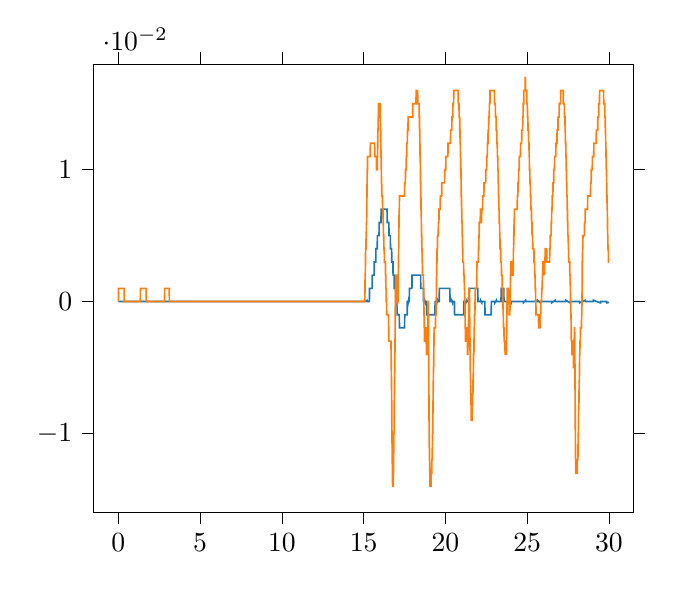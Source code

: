 % This file was created by tikzplotlib v0.9.1.
\begin{tikzpicture}

\definecolor{color0}{rgb}{0.122,0.467,0.706}
\definecolor{color1}{rgb}{1,0.498,0.055}

\begin{axis}[
tick align=outside,
tick pos=both,
x grid style={white!69.02!black},
xmin=-1.5, xmax=31.5,
xtick style={color=black},
y grid style={white!69.02!black},
ymin=-0.016, ymax=0.018,
ytick style={color=black}
]
\addplot [semithick, color0]
table {%
0 0
0.01 0
0.02 0
0.03 0
0.04 0
0.05 0
0.06 0
0.07 0
0.08 0
0.09 0
0.1 0
0.11 0
0.12 0
0.13 0
0.14 0
0.15 0
0.16 0
0.17 0
0.18 0
0.19 0
0.2 0
0.21 0
0.22 0
0.23 0
0.24 0
0.25 0
0.26 0
0.27 0
0.28 0
0.29 0
0.3 0
0.31 0
0.32 0
0.33 0
0.34 0
0.35 0
0.36 0
0.37 0
0.38 0
0.39 0
0.4 0
0.41 0
0.42 0
0.43 0
0.44 0
0.45 0
0.46 0
0.47 0
0.48 0
0.49 0
0.5 0
0.51 0
0.52 0
0.53 0
0.54 0
0.55 0
0.56 0
0.57 0
0.58 0
0.59 0
0.6 0
0.61 0
0.62 0
0.63 0
0.64 0
0.65 0
0.66 0
0.67 0
0.68 0
0.69 0
0.7 0
0.71 0
0.72 0
0.73 0
0.74 0
0.75 0
0.76 0
0.77 0
0.78 0
0.79 0
0.8 0
0.81 0
0.82 0
0.83 0
0.84 0
0.85 0
0.86 0
0.87 0
0.88 0
0.89 0
0.9 0
0.91 0
0.92 0
0.93 0
0.94 0
0.95 0
0.96 0
0.97 0
0.98 0
0.99 0
1 0
1.01 0
1.02 0
1.03 0
1.04 0
1.05 0
1.06 0
1.07 0
1.08 0
1.09 0
1.1 0
1.11 0
1.12 0
1.13 0
1.14 0
1.15 0
1.16 0
1.17 0
1.18 0
1.19 0
1.2 0
1.21 0
1.22 0
1.23 0
1.24 0
1.25 0
1.26 0
1.27 0
1.28 0
1.29 0
1.3 0
1.31 0
1.32 0
1.33 0
1.34 0
1.35 0
1.36 0
1.37 0
1.38 0
1.39 0
1.4 0
1.41 0
1.42 0
1.43 0
1.44 0
1.45 0
1.46 0
1.47 0
1.48 0
1.49 0
1.5 0
1.51 0
1.52 0
1.53 0
1.54 0
1.55 0
1.56 0
1.57 0
1.58 0
1.59 0
1.6 0
1.61 0
1.62 0
1.63 0
1.64 0
1.65 0
1.66 0
1.67 0
1.68 0
1.69 0
1.7 0
1.71 0
1.72 0
1.73 0
1.74 0
1.75 0
1.76 0
1.77 0
1.78 0
1.79 0
1.8 0
1.81 0
1.82 0
1.83 0
1.84 0
1.85 0
1.86 0
1.87 0
1.88 0
1.89 0
1.9 0
1.91 0
1.92 0
1.93 0
1.94 0
1.95 0
1.96 0
1.97 0
1.98 0
1.99 0
2 0
2.01 0
2.02 0
2.03 0
2.04 0
2.05 0
2.06 0
2.07 0
2.08 0
2.09 0
2.1 0
2.11 0
2.12 0
2.13 0
2.14 0
2.15 0
2.16 0
2.17 0
2.18 0
2.19 0
2.2 0
2.21 0
2.22 0
2.23 0
2.24 0
2.25 0
2.26 0
2.27 0
2.28 0
2.29 0
2.3 0
2.31 0
2.32 0
2.33 0
2.34 0
2.35 0
2.36 0
2.37 0
2.38 0
2.39 0
2.4 0
2.41 0
2.42 0
2.43 0
2.44 0
2.45 0
2.46 0
2.47 0
2.48 0
2.49 0
2.5 0
2.51 0
2.52 0
2.53 0
2.54 0
2.55 0
2.56 0
2.57 0
2.58 0
2.59 0
2.6 0
2.61 0
2.62 0
2.63 0
2.64 0
2.65 0
2.66 0
2.67 0
2.68 0
2.69 0
2.7 0
2.71 0
2.72 0
2.73 0
2.74 0
2.75 0
2.76 0
2.77 0
2.78 0
2.79 0
2.8 0
2.81 0
2.82 0
2.83 0
2.84 0
2.85 0
2.86 0
2.87 0
2.88 0
2.89 0
2.9 0
2.91 0
2.92 0
2.93 0
2.94 0
2.95 0
2.96 0
2.97 0
2.98 0
2.99 0
3.0 0
3.01 0
3.02 0
3.03 0
3.04 0
3.05 0
3.06 0
3.07 0
3.08 0
3.09 0
3.1 0
3.11 0
3.12 0
3.13 0
3.14 0
3.15 0
3.16 0
3.17 0
3.18 0
3.19 0
3.2 0
3.21 0
3.22 0
3.23 0
3.24 0
3.25 0
3.26 0
3.27 0
3.28 0
3.29 0
3.3 0
3.31 0
3.32 0
3.33 0
3.34 0
3.35 0
3.36 0
3.37 0
3.38 0
3.39 0
3.4 0
3.41 0
3.42 0
3.43 0
3.44 0
3.45 0
3.46 0
3.47 0
3.48 0
3.49 0
3.5 0
3.51 0
3.52 0
3.53 0
3.54 0
3.55 0
3.56 0
3.57 0
3.58 0
3.59 0
3.6 0
3.61 0
3.62 0
3.63 0
3.64 0
3.65 0
3.66 0
3.67 0
3.68 0
3.69 0
3.7 0
3.71 0
3.72 0
3.73 0
3.74 0
3.75 0
3.76 0
3.77 0
3.78 0
3.79 0
3.8 0
3.81 0
3.82 0
3.83 0
3.84 0
3.85 0
3.86 0
3.87 0
3.88 0
3.89 0
3.9 0
3.91 0
3.92 0
3.93 0
3.94 0
3.95 0
3.96 0
3.97 0
3.98 0
3.99 0
4.0 0
4.01 0
4.02 0
4.03 0
4.04 0
4.05 0
4.06 0
4.07 0
4.08 0
4.09 0
4.1 0
4.11 0
4.12 0
4.13 0
4.14 0
4.15 0
4.16 0
4.17 0
4.18 0
4.19 0
4.2 0
4.21 0
4.22 0
4.23 0
4.24 0
4.25 0
4.26 0
4.27 0
4.28 0
4.29 0
4.3 0
4.31 0
4.32 0
4.33 0
4.34 0
4.35 0
4.36 0
4.37 0
4.38 0
4.39 0
4.4 0
4.41 0
4.42 0
4.43 0
4.44 0
4.45 0
4.46 0
4.47 0
4.48 0
4.49 0
4.5 0
4.51 0
4.52 0
4.53 0
4.54 0
4.55 0
4.56 0
4.57 0
4.58 0
4.59 0
4.6 0
4.61 0
4.62 0
4.63 0
4.64 0
4.65 0
4.66 0
4.67 0
4.68 0
4.69 0
4.7 0
4.71 0
4.72 0
4.73 0
4.74 0
4.75 0
4.76 0
4.77 0
4.78 0
4.79 0
4.8 0
4.81 0
4.82 0
4.83 0
4.84 0
4.85 0
4.86 0
4.87 0
4.88 0
4.89 0
4.9 0
4.91 0
4.92 0
4.93 0
4.94 0
4.95 0
4.96 0
4.97 0
4.98 0
4.99 0
5.0 0
5.01 0
5.02 0
5.03 0
5.04 0
5.05 0
5.06 0
5.07 0
5.08 0
5.09 0
5.1 0
5.11 0
5.12 0
5.13 0
5.14 0
5.15 0
5.16 0
5.17 0
5.18 0
5.19 0
5.2 0
5.21 0
5.22 0
5.23 0
5.24 0
5.25 0
5.26 0
5.27 0
5.28 0
5.29 0
5.3 0
5.31 0
5.32 0
5.33 0
5.34 0
5.35 0
5.36 0
5.37 0
5.38 0
5.39 0
5.4 0
5.41 0
5.42 0
5.43 0
5.44 0
5.45 0
5.46 0
5.47 0
5.48 0
5.49 0
5.5 0
5.51 0
5.52 0
5.53 0
5.54 0
5.55 0
5.56 0
5.57 0
5.58 0
5.59 0
5.6 0
5.61 0
5.62 0
5.63 0
5.64 0
5.65 0
5.66 0
5.67 0
5.68 0
5.69 0
5.7 0
5.71 0
5.72 0
5.73 0
5.74 0
5.75 0
5.76 0
5.77 0
5.78 0
5.79 0
5.8 0
5.81 0
5.82 0
5.83 0
5.84 0
5.85 0
5.86 0
5.87 0
5.88 0
5.89 0
5.9 0
5.91 0
5.92 0
5.93 0
5.94 0
5.95 0
5.96 0
5.97 0
5.98 0
5.99 0
6.0 0
6.01 0
6.02 0
6.03 0
6.04 0
6.05 0
6.06 0
6.07 0
6.08 0
6.09 0
6.1 0
6.11 0
6.12 0
6.13 0
6.14 0
6.15 0
6.16 0
6.17 0
6.18 0
6.19 0
6.2 0
6.21 0
6.22 0
6.23 0
6.24 0
6.25 0
6.26 0
6.27 0
6.28 0
6.29 0
6.3 0
6.31 0
6.32 0
6.33 0
6.34 0
6.35 0
6.36 0
6.37 0
6.38 0
6.39 0
6.4 0
6.41 0
6.42 0
6.43 0
6.44 0
6.45 0
6.46 0
6.47 0
6.48 0
6.49 0
6.5 0
6.51 0
6.52 0
6.53 0
6.54 0
6.55 0
6.56 0
6.57 0
6.58 0
6.59 0
6.6 0
6.61 0
6.62 0
6.63 0
6.64 0
6.65 0
6.66 0
6.67 0
6.68 0
6.69 0
6.7 0
6.71 0
6.72 0
6.73 0
6.74 0
6.75 0
6.76 0
6.77 0
6.78 0
6.79 0
6.8 0
6.81 0
6.82 0
6.83 0
6.84 0
6.85 0
6.86 0
6.87 0
6.88 0
6.89 0
6.9 0
6.91 0
6.92 0
6.93 0
6.94 0
6.95 0
6.96 0
6.97 0
6.98 0
6.99 0
7.0 0
7.01 0
7.02 0
7.03 0
7.04 0
7.05 0
7.06 0
7.07 0
7.08 0
7.09 0
7.1 0
7.11 0
7.12 0
7.13 0
7.14 0
7.15 0
7.16 0
7.17 0
7.18 0
7.19 0
7.2 0
7.21 0
7.22 0
7.23 0
7.24 0
7.25 0
7.26 0
7.27 0
7.28 0
7.29 0
7.3 0
7.31 0
7.32 0
7.33 0
7.34 0
7.35 0
7.36 0
7.37 0
7.38 0
7.39 0
7.4 0
7.41 0
7.42 0
7.43 0
7.44 0
7.45 0
7.46 0
7.47 0
7.48 0
7.49 0
7.5 0
7.51 0
7.52 0
7.53 0
7.54 0
7.55 0
7.56 0
7.57 0
7.58 0
7.59 0
7.6 0
7.61 0
7.62 0
7.63 0
7.64 0
7.65 0
7.66 0
7.67 0
7.68 0
7.69 0
7.7 0
7.71 0
7.72 0
7.73 0
7.74 0
7.75 0
7.76 0
7.77 0
7.78 0
7.79 0
7.8 0
7.81 0
7.82 0
7.83 0
7.84 0
7.85 0
7.86 0
7.87 0
7.88 0
7.89 0
7.9 0
7.91 0
7.92 0
7.93 0
7.94 0
7.95 0
7.96 0
7.97 0
7.98 0
7.99 0
8.0 0
8.01 0
8.02 0
8.03 0
8.04 0
8.05 0
8.06 0
8.07 0
8.08 0
8.09 0
8.1 0
8.11 0
8.12 0
8.13 0
8.14 0
8.15 0
8.16 0
8.17 0
8.18 0
8.19 0
8.2 0
8.21 0
8.22 0
8.23 0
8.24 0
8.25 0
8.26 0
8.27 0
8.28 0
8.29 0
8.3 0
8.31 0
8.32 0
8.33 0
8.34 0
8.35 0
8.36 0
8.37 0
8.38 0
8.39 0
8.4 0
8.41 0
8.42 0
8.43 0
8.44 0
8.45 0
8.46 0
8.47 0
8.48 0
8.49 0
8.5 0
8.51 0
8.52 0
8.53 0
8.54 0
8.55 0
8.56 0
8.57 0
8.58 0
8.59 0
8.6 0
8.61 0
8.62 0
8.63 0
8.64 0
8.65 0
8.66 0
8.67 0
8.68 0
8.69 0
8.7 0
8.71 0
8.72 0
8.73 0
8.74 0
8.75 0
8.76 0
8.77 0
8.78 0
8.79 0
8.8 0
8.81 0
8.82 0
8.83 0
8.84 0
8.85 0
8.86 0
8.87 0
8.88 0
8.89 0
8.9 0
8.91 0
8.92 0
8.93 0
8.94 0
8.95 0
8.96 0
8.97 0
8.98 0
8.99 0
9.0 0
9.01 0
9.02 0
9.03 0
9.04 0
9.05 0
9.06 0
9.07 0
9.08 0
9.09 0
9.1 0
9.11 0
9.12 0
9.13 0
9.14 0
9.15 0
9.16 0
9.17 0
9.18 0
9.19 0
9.2 0
9.21 0
9.22 0
9.23 0
9.24 0
9.25 0
9.26 0
9.27 0
9.28 0
9.29 0
9.3 0
9.31 0
9.32 0
9.33 0
9.34 0
9.35 0
9.36 0
9.37 0
9.38 0
9.39 0
9.4 0
9.41 0
9.42 0
9.43 0
9.44 0
9.45 0
9.46 0
9.47 0
9.48 0
9.49 0
9.5 0
9.51 0
9.52 0
9.53 0
9.54 0
9.55 0
9.56 0
9.57 0
9.58 0
9.59 0
9.6 0
9.61 0
9.62 0
9.63 0
9.64 0
9.65 0
9.66 0
9.67 0
9.68 0
9.69 0
9.7 0
9.71 0
9.72 0
9.73 0
9.74 0
9.75 0
9.76 0
9.77 0
9.78 0
9.79 0
9.8 0
9.81 0
9.82 0
9.83 0
9.84 0
9.85 0
9.86 0
9.87 0
9.88 0
9.89 0
9.9 0
9.91 0
9.92 0
9.93 0
9.94 0
9.95 0
9.96 0
9.97 0
9.98 0
9.99 0
10.0 0
10.01 0
10.02 0
10.03 0
10.04 0
10.05 0
10.06 0
10.07 0
10.08 0
10.09 0
10.1 0
10.11 0
10.12 0
10.13 0
10.14 0
10.15 0
10.16 0
10.17 0
10.18 0
10.19 0
10.2 0
10.21 0
10.22 0
10.23 0
10.24 0
10.25 0
10.26 0
10.27 0
10.28 0
10.29 0
10.3 0
10.31 0
10.32 0
10.33 0
10.34 0
10.35 0
10.36 0
10.37 0
10.38 0
10.39 0
10.4 0
10.41 0
10.42 0
10.43 0
10.44 0
10.45 0
10.46 0
10.47 0
10.48 0
10.49 0
10.5 0
10.51 0
10.52 0
10.53 0
10.54 0
10.55 0
10.56 0
10.57 0
10.58 0
10.59 0
10.6 0
10.61 0
10.62 0
10.63 0
10.64 0
10.65 0
10.66 0
10.67 0
10.68 0
10.69 0
10.7 0
10.71 0
10.72 0
10.73 0
10.74 0
10.75 0
10.76 0
10.77 0
10.78 0
10.79 0
10.8 0
10.81 0
10.82 0
10.83 0
10.84 0
10.85 0
10.86 0
10.87 0
10.88 0
10.89 0
10.9 0
10.91 0
10.92 0
10.93 0
10.94 0
10.95 0
10.96 0
10.97 0
10.98 0
10.99 0
11.0 0
11.01 0
11.02 0
11.03 0
11.04 0
11.05 0
11.06 0
11.07 0
11.08 0
11.09 0
11.1 0
11.11 0
11.12 0
11.13 0
11.14 0
11.15 0
11.16 0
11.17 0
11.18 0
11.19 0
11.2 0
11.21 0
11.22 0
11.23 0
11.24 0
11.25 0
11.26 0
11.27 0
11.28 0
11.29 0
11.3 0
11.31 0
11.32 0
11.33 0
11.34 0
11.35 0
11.36 0
11.37 0
11.38 0
11.39 0
11.4 0
11.41 0
11.42 0
11.43 0
11.44 0
11.45 0
11.46 0
11.47 0
11.48 0
11.49 0
11.5 0
11.51 0
11.52 0
11.53 0
11.54 0
11.55 0
11.56 0
11.57 0
11.58 0
11.59 0
11.6 0
11.61 0
11.62 0
11.63 0
11.64 0
11.65 0
11.66 0
11.67 0
11.68 0
11.69 0
11.7 0
11.71 0
11.72 0
11.73 0
11.74 0
11.75 0
11.76 0
11.77 0
11.78 0
11.79 0
11.8 0
11.81 0
11.82 0
11.83 0
11.84 0
11.85 0
11.86 0
11.87 0
11.88 0
11.89 0
11.9 0
11.91 0
11.92 0
11.93 0
11.94 0
11.95 0
11.96 0
11.97 0
11.98 0
11.99 0
12.0 0
12.01 0
12.02 0
12.03 0
12.04 0
12.05 0
12.06 0
12.07 0
12.08 0
12.09 0
12.1 0
12.11 0
12.12 0
12.13 0
12.14 0
12.15 0
12.16 0
12.17 0
12.18 0
12.19 0
12.2 0
12.21 0
12.22 0
12.23 0
12.24 0
12.25 0
12.26 0
12.27 0
12.28 0
12.29 0
12.3 0
12.31 0
12.32 0
12.33 0
12.34 0
12.35 0
12.36 0
12.37 0
12.38 0
12.39 0
12.4 0
12.41 0
12.42 0
12.43 0
12.44 0
12.45 0
12.46 0
12.47 0
12.48 0
12.49 0
12.5 0
12.51 0
12.52 0
12.53 0
12.54 0
12.55 0
12.56 0
12.57 0
12.58 0
12.59 0
12.6 0
12.61 0
12.62 0
12.63 0
12.64 0
12.65 0
12.66 0
12.67 0
12.68 0
12.69 0
12.7 0
12.71 0
12.72 0
12.73 0
12.74 0
12.75 0
12.76 0
12.77 0
12.78 0
12.79 0
12.8 0
12.81 0
12.82 0
12.83 0
12.84 0
12.85 0
12.86 0
12.87 0
12.88 0
12.89 0
12.9 0
12.91 0
12.92 0
12.93 0
12.94 0
12.95 0
12.96 0
12.97 0
12.98 0
12.99 0
13.0 0
13.01 0
13.02 0
13.03 0
13.04 0
13.05 0
13.06 0
13.07 0
13.08 0
13.09 0
13.1 0
13.11 0
13.12 0
13.13 0
13.14 0
13.15 0
13.16 0
13.17 0
13.18 0
13.19 0
13.2 0
13.21 0
13.22 0
13.23 0
13.24 0
13.25 0
13.26 0
13.27 0
13.28 0
13.29 0
13.3 0
13.31 0
13.32 0
13.33 0
13.34 0
13.35 0
13.36 0
13.37 0
13.38 0
13.39 0
13.4 0
13.41 0
13.42 0
13.43 0
13.44 0
13.45 0
13.46 0
13.47 0
13.48 0
13.49 0
13.5 0
13.51 0
13.52 0
13.53 0
13.54 0
13.55 0
13.56 0
13.57 0
13.58 0
13.59 0
13.6 0
13.61 0
13.62 0
13.63 0
13.64 0
13.65 0
13.66 0
13.67 0
13.68 0
13.69 0
13.7 0
13.71 0
13.72 0
13.73 0
13.74 0
13.75 0
13.76 0
13.77 0
13.78 0
13.79 0
13.8 0
13.81 0
13.82 0
13.83 0
13.84 0
13.85 0
13.86 0
13.87 0
13.88 0
13.89 0
13.9 0
13.91 0
13.92 0
13.93 0
13.94 0
13.95 0
13.96 0
13.97 0
13.98 0
13.99 0
14.0 0
14.01 0
14.02 0
14.03 0
14.04 0
14.05 0
14.06 0
14.07 0
14.08 0
14.09 0
14.1 0
14.11 0
14.12 0
14.13 0
14.14 0
14.15 0
14.16 0
14.17 0
14.18 0
14.19 0
14.2 0
14.21 0
14.22 0
14.23 0
14.24 0
14.25 0
14.26 0
14.27 0
14.28 0
14.29 0
14.3 0
14.31 0
14.32 0
14.33 0
14.34 0
14.35 0
14.36 0
14.37 0
14.38 0
14.39 0
14.4 0
14.41 0
14.42 0
14.43 0
14.44 0
14.45 0
14.46 0
14.47 0
14.48 0
14.49 0
14.5 0
14.51 0
14.52 0
14.53 0
14.54 0
14.55 0
14.56 0
14.57 0
14.58 0
14.59 0
14.6 0
14.61 0
14.62 0
14.63 0
14.64 0
14.65 0
14.66 0
14.67 0
14.68 0
14.69 0
14.7 0
14.71 0
14.72 0
14.73 0
14.74 0
14.75 0
14.76 0
14.77 0
14.78 0
14.79 0
14.8 0
14.81 0
14.82 0
14.83 0
14.84 0
14.85 0
14.86 0
14.87 0
14.88 0
14.89 0
14.9 0
14.91 0
14.92 0
14.93 0
14.94 0
14.95 0
14.96 0
14.97 0
14.98 0
14.99 0
15.0 -5.708e-18
15.01 3.166e-09
15.02 6.41e-08
15.03 2.523e-07
15.04 6.382e-07
15.05 1.293e-06
15.06 2.287e-06
15.07 3.693e-06
15.08 5.581e-06
15.09 8.024e-06
15.1 1.109e-05
15.11 1.486e-05
15.12 1.939e-05
15.13 2.476e-05
15.14 3.103e-05
15.15 3.828e-05
15.16 4.658e-05
15.17 5.598e-05
15.18 6.656e-05
15.19 7.839e-05
15.2 9.151e-05
15.21 0.0
15.22 0.0
15.23 0.0
15.24 0.0
15.25 0.0
15.26 0.0
15.27 0.0
15.28 0.0
15.29 0.0
15.3 0.0
15.31 0.0
15.32 0.0
15.33 0.0
15.34 0.0
15.35 0.0
15.36 0.001
15.37 0.001
15.38 0.001
15.39 0.001
15.4 0.001
15.41 0.001
15.42 0.001
15.43 0.001
15.44 0.001
15.45 0.001
15.46 0.001
15.47 0.001
15.48 0.001
15.49 0.001
15.5 0.001
15.51 0.001
15.52 0.001
15.53 0.002
15.54 0.002
15.55 0.002
15.56 0.002
15.57 0.002
15.58 0.002
15.59 0.002
15.6 0.002
15.61 0.002
15.62 0.002
15.63 0.002
15.64 0.002
15.65 0.003
15.66 0.003
15.67 0.003
15.68 0.003
15.69 0.003
15.7 0.003
15.71 0.003
15.72 0.003
15.73 0.003
15.74 0.003
15.75 0.004
15.76 0.004
15.77 0.004
15.78 0.004
15.79 0.004
15.8 0.004
15.81 0.004
15.82 0.004
15.83 0.004
15.84 0.005
15.85 0.005
15.86 0.005
15.87 0.005
15.88 0.005
15.89 0.005
15.9 0.005
15.91 0.005
15.92 0.005
15.93 0.005
15.94 0.005
15.95 0.006
15.96 0.006
15.97 0.006
15.98 0.006
15.99 0.006
16.0 0.006
16.01 0.006
16.02 0.006
16.03 0.006
16.04 0.006
16.05 0.006
16.06 0.006
16.07 0.007
16.08 0.007
16.09 0.007
16.1 0.007
16.11 0.007
16.12 0.007
16.13 0.007
16.14 0.007
16.15 0.007
16.16 0.007
16.17 0.007
16.18 0.007
16.19 0.007
16.2 0.007
16.21 0.007
16.22 0.007
16.23 0.007
16.24 0.007
16.25 0.007
16.26 0.007
16.27 0.007
16.28 0.007
16.29 0.007
16.3 0.007
16.31 0.007
16.32 0.007
16.33 0.007
16.34 0.007
16.35 0.007
16.36 0.007
16.37 0.007
16.38 0.007
16.39 0.007
16.4 0.007
16.41 0.007
16.42 0.007
16.43 0.007
16.44 0.006
16.45 0.006
16.46 0.006
16.47 0.006
16.48 0.006
16.49 0.006
16.5 0.006
16.51 0.006
16.52 0.006
16.53 0.006
16.54 0.006
16.55 0.005
16.56 0.005
16.57 0.005
16.58 0.005
16.59 0.005
16.6 0.005
16.61 0.005
16.62 0.005
16.63 0.005
16.64 0.004
16.65 0.004
16.66 0.004
16.67 0.004
16.68 0.004
16.69 0.004
16.7 0.004
16.71 0.004
16.72 0.003
16.73 0.003
16.74 0.003
16.75 0.003
16.76 0.003
16.77 0.003
16.78 0.003
16.79 0.003
16.8 0.002
16.81 0.002
16.82 0.002
16.83 0.002
16.84 0.002
16.85 0.002
16.86 0.002
16.87 0.001
16.88 0.001
16.89 0.001
16.9 0.001
16.91 0.001
16.92 0.001
16.93 0.001
16.94 0.001
16.95 0.001
16.96 0.0
16.97 0.0
16.98 0.0
16.99 5.946e-05
17.0 -4.722e-05
17.01 -0.0
17.02 -0.0
17.03 -0.0
17.04 -0.0
17.05 -0.001
17.06 -0.001
17.07 -0.001
17.08 -0.001
17.09 -0.001
17.1 -0.001
17.11 -0.001
17.12 -0.001
17.13 -0.001
17.14 -0.001
17.15 -0.001
17.16 -0.001
17.17 -0.001
17.18 -0.001
17.19 -0.002
17.2 -0.002
17.21 -0.002
17.22 -0.002
17.23 -0.002
17.24 -0.002
17.25 -0.002
17.26 -0.002
17.27 -0.002
17.28 -0.002
17.29 -0.002
17.3 -0.002
17.31 -0.002
17.32 -0.002
17.33 -0.002
17.34 -0.002
17.35 -0.002
17.36 -0.002
17.37 -0.002
17.38 -0.002
17.39 -0.002
17.4 -0.002
17.41 -0.002
17.42 -0.002
17.43 -0.002
17.44 -0.002
17.45 -0.002
17.46 -0.002
17.47 -0.002
17.48 -0.002
17.49 -0.002
17.5 -0.002
17.51 -0.001
17.52 -0.001
17.53 -0.001
17.54 -0.001
17.55 -0.001
17.56 -0.001
17.57 -0.001
17.58 -0.001
17.59 -0.001
17.6 -0.001
17.61 -0.001
17.62 -0.001
17.63 -0.001
17.64 -0.001
17.65 -0.001
17.66 -0.001
17.67 -0.0
17.68 -0.0
17.69 -0.0
17.7 -0.0
17.71 -0.0
17.72 -9.129e-05
17.73 -1.655e-05
17.74 5.831e-05
17.75 0.0
17.76 0.0
17.77 0.0
17.78 0.0
17.79 0.0
17.8 0.001
17.81 0.001
17.82 0.001
17.83 0.001
17.84 0.001
17.85 0.001
17.86 0.001
17.87 0.001
17.88 0.001
17.89 0.001
17.9 0.001
17.91 0.001
17.92 0.001
17.93 0.001
17.94 0.001
17.95 0.001
17.96 0.002
17.97 0.002
17.98 0.002
17.99 0.002
18 0.002
18.01 0.002
18.02 0.002
18.03 0.002
18.04 0.002
18.05 0.002
18.06 0.002
18.07 0.002
18.08 0.002
18.09 0.002
18.1 0.002
18.11 0.002
18.12 0.002
18.13 0.002
18.14 0.002
18.15 0.002
18.16 0.002
18.17 0.002
18.18 0.002
18.19 0.002
18.2 0.002
18.21 0.002
18.22 0.002
18.23 0.002
18.24 0.002
18.25 0.002
18.26 0.002
18.27 0.002
18.28 0.002
18.29 0.002
18.3 0.002
18.31 0.002
18.32 0.002
18.33 0.002
18.34 0.002
18.35 0.002
18.36 0.002
18.37 0.002
18.38 0.002
18.39 0.002
18.4 0.002
18.41 0.002
18.42 0.002
18.43 0.002
18.44 0.002
18.45 0.002
18.46 0.002
18.47 0.002
18.48 0.002
18.49 0.001
18.5 0.001
18.51 0.001
18.52 0.001
18.53 0.001
18.54 0.001
18.55 0.001
18.56 0.001
18.57 0.001
18.58 0.001
18.59 0.001
18.6 0.001
18.61 0.001
18.62 0.001
18.63 0.001
18.64 0.001
18.65 0.001
18.66 0.0
18.67 0.0
18.68 0.0
18.69 0.0
18.7 0.0
18.71 0.0
18.72 0.0
18.73 0.0
18.74 5.021e-05
18.75 -3.128e-06
18.76 -5.565e-05
18.77 -0.0
18.78 -0.0
18.79 -0.0
18.8 -0.0
18.81 -0.0
18.82 -0.0
18.83 -0.0
18.84 -0.0
18.85 -0.0
18.86 -0.001
18.87 -0.001
18.88 -0.001
18.89 -0.001
18.9 -0.001
18.91 -0.001
18.92 -0.001
18.93 -0.001
18.94 -0.001
18.95 -0.001
18.96 -0.001
18.97 -0.001
18.98 -0.001
18.99 -0.001
19.0 -0.001
19.01 -0.001
19.02 -0.001
19.03 -0.001
19.04 -0.001
19.05 -0.001
19.06 -0.001
19.07 -0.001
19.08 -0.001
19.09 -0.001
19.1 -0.001
19.11 -0.001
19.12 -0.001
19.13 -0.001
19.14 -0.001
19.15 -0.001
19.16 -0.001
19.17 -0.001
19.18 -0.001
19.19 -0.001
19.2 -0.001
19.21 -0.001
19.22 -0.001
19.23 -0.001
19.24 -0.001
19.25 -0.001
19.26 -0.001
19.27 -0.001
19.28 -0.001
19.29 -0.001
19.3 -0.001
19.31 -0.001
19.32 -0.001
19.33 -0.001
19.34 -0.001
19.35 -0.001
19.36 -0.001
19.37 -0.0
19.38 -0.0
19.39 -0.0
19.4 -0.0
19.41 -0.0
19.42 -0.0
19.43 -0.0
19.44 -0.0
19.45 -0.0
19.46 -0.0
19.47 -0.0
19.48 -6.248e-05
19.49 -2.155e-05
19.5 1.945e-05
19.51 6.047e-05
19.52 0.0
19.53 0.0
19.54 0.0
19.55 0.0
19.56 0.0
19.57 0.0
19.58 0.0
19.59 0.0
19.6 0.0
19.61 0.0
19.62 0.0
19.63 0.001
19.64 0.001
19.65 0.001
19.66 0.001
19.67 0.001
19.68 0.001
19.69 0.001
19.7 0.001
19.71 0.001
19.72 0.001
19.73 0.001
19.74 0.001
19.75 0.001
19.76 0.001
19.77 0.001
19.78 0.001
19.79 0.001
19.8 0.001
19.81 0.001
19.82 0.001
19.83 0.001
19.84 0.001
19.85 0.001
19.86 0.001
19.87 0.001
19.88 0.001
19.89 0.001
19.9 0.001
19.91 0.001
19.92 0.001
19.93 0.001
19.94 0.001
19.95 0.001
19.96 0.001
19.97 0.001
19.98 0.001
19.99 0.001
20.0 0.001
20.01 0.001
20.02 0.001
20.03 0.001
20.04 0.001
20.05 0.001
20.06 0.001
20.07 0.001
20.08 0.001
20.09 0.001
20.1 0.001
20.11 0.001
20.12 0.001
20.13 0.001
20.14 0.001
20.15 0.001
20.16 0.001
20.17 0.001
20.18 0.001
20.19 0.001
20.2 0.001
20.21 0.001
20.22 0.001
20.23 0.001
20.24 0.001
20.25 0.001
20.26 0.001
20.27 0.001
20.28 0.0
20.29 0.0
20.3 0.0
20.31 0.0
20.32 0.0
20.33 0.0
20.34 0.0
20.35 0.0
20.36 0.0
20.37 0.0
20.38 0.0
20.39 6.583e-05
20.4 2.888e-05
20.41 -7.928e-06
20.42 -4.455e-05
20.43 -8.094e-05
20.44 -0.0
20.45 -0.0
20.46 -0.0
20.47 -0.0
20.48 -0.0
20.49 -0.0
20.5 -0.0
20.51 -0.0
20.52 -0.0
20.53 -0.0
20.54 -0.0
20.55 -0.0
20.56 -0.001
20.57 -0.001
20.58 -0.001
20.59 -0.001
20.6 -0.001
20.61 -0.001
20.62 -0.001
20.63 -0.001
20.64 -0.001
20.65 -0.001
20.66 -0.001
20.67 -0.001
20.68 -0.001
20.69 -0.001
20.7 -0.001
20.71 -0.001
20.72 -0.001
20.73 -0.001
20.74 -0.001
20.75 -0.001
20.76 -0.001
20.77 -0.001
20.78 -0.001
20.79 -0.001
20.8 -0.001
20.81 -0.001
20.82 -0.001
20.83 -0.001
20.84 -0.001
20.85 -0.001
20.86 -0.001
20.87 -0.001
20.88 -0.001
20.89 -0.001
20.9 -0.001
20.91 -0.001
20.92 -0.001
20.93 -0.001
20.94 -0.001
20.95 -0.001
20.96 -0.001
20.97 -0.001
20.98 -0.001
20.99 -0.001
21.0 -0.001
21.01 -0.001
21.02 -0.001
21.03 -0.001
21.04 -0.001
21.05 -0.001
21.06 -0.001
21.07 -0.001
21.08 -0.001
21.09 -0.001
21.1 -0.001
21.11 -0.001
21.12 -0.0
21.13 -0.0
21.14 -0.0
21.15 -0.0
21.16 -0.0
21.17 -0.0
21.18 -0.0
21.19 -0.0
21.2 -0.0
21.21 -0.0
21.22 -0.0
21.23 -0.0
21.24 -0.0
21.25 -9.828e-05
21.26 -6.734e-05
21.27 -3.642e-05
21.28 -5.552e-06
21.29 2.522e-05
21.3 5.586e-05
21.31 8.633e-05
21.32 0.0
21.33 0.0
21.34 0.0
21.35 0.0
21.36 0.0
21.37 0.0
21.38 0.0
21.39 0.0
21.4 0.0
21.41 0.0
21.42 0.0
21.43 0.0
21.44 0.0
21.45 0.0
21.46 0.0
21.47 0.001
21.48 0.001
21.49 0.001
21.5 0.001
21.51 0.001
21.52 0.001
21.53 0.001
21.54 0.001
21.55 0.001
21.56 0.001
21.57 0.001
21.58 0.001
21.59 0.001
21.6 0.001
21.61 0.001
21.62 0.001
21.63 0.001
21.64 0.001
21.65 0.001
21.66 0.001
21.67 0.001
21.68 0.001
21.69 0.001
21.7 0.001
21.71 0.001
21.72 0.001
21.73 0.001
21.74 0.001
21.75 0.001
21.76 0.001
21.77 0.001
21.78 0.001
21.79 0.001
21.8 0.001
21.81 0.001
21.82 0.001
21.83 0.001
21.84 0.001
21.85 0.001
21.86 0.001
21.87 0.001
21.88 0.001
21.89 0.001
21.9 0.001
21.91 0.001
21.92 0.001
21.93 0.001
21.94 0.001
21.95 0.001
21.96 0.001
21.97 0.001
21.98 0.001
21.99 0.0
22.0 0.0
22.01 0.0
22.02 0.0
22.03 0.0
22.04 0.0
22.05 0.0
22.06 0.0
22.07 0.0
22.08 0.0
22.09 0.0
22.1 0.0
22.11 0.0
22.12 0.0
22.13 0.0
22.14 0.0
22.15 8.685e-05
22.16 6.116e-05
22.17 3.552e-05
22.18 9.968e-06
22.19 -1.547e-05
22.2 -4.075e-05
22.21 -6.586e-05
22.22 -9.076e-05
22.23 -0.0
22.24 -0.0
22.25 -0.0
22.26 -0.0
22.27 -0.0
22.28 -0.0
22.29 -0.0
22.3 -0.0
22.31 -0.0
22.32 -0.0
22.33 -0.0
22.34 -0.0
22.35 -0.0
22.36 -0.0
22.37 -0.0
22.38 -0.0
22.39 -0.0
22.4 -0.0
22.41 -0.0
22.42 -0.001
22.43 -0.001
22.44 -0.001
22.45 -0.001
22.46 -0.001
22.47 -0.001
22.48 -0.001
22.49 -0.001
22.5 -0.001
22.51 -0.001
22.52 -0.001
22.53 -0.001
22.54 -0.001
22.55 -0.001
22.56 -0.001
22.57 -0.001
22.58 -0.001
22.59 -0.001
22.6 -0.001
22.61 -0.001
22.62 -0.001
22.63 -0.001
22.64 -0.001
22.65 -0.001
22.66 -0.001
22.67 -0.001
22.68 -0.001
22.69 -0.001
22.7 -0.001
22.71 -0.001
22.72 -0.001
22.73 -0.001
22.74 -0.001
22.75 -0.001
22.76 -0.001
22.77 -0.001
22.78 -0.001
22.79 -0.001
22.8 -0.001
22.81 -0.0
22.82 -0.0
22.83 -0.0
22.84 -0.0
22.85 -0.0
22.86 -0.0
22.87 -0.0
22.88 -0.0
22.89 -0.0
22.9 -0.0
22.91 -0.0
22.92 -0.0
22.93 -0.0
22.94 -0.0
22.95 -0.0
22.96 -0.0
22.97 -0.0
22.98 -0.0
22.99 -0.0
23.0 -0.0
23.01 -0.0
23.02 -9.842e-05
23.03 -7.769e-05
23.04 -5.697e-05
23.05 -3.626e-05
23.06 -1.561e-05
23.07 4.959e-06
23.08 2.543e-05
23.09 4.577e-05
23.1 6.596e-05
23.11 8.597e-05
23.12 0.0
23.13 0.0
23.14 0.0
23.15 0.0
23.16 0.0
23.17 0.0
23.18 0.0
23.19 0.0
23.2 0.0
23.21 0.0
23.22 0.0
23.23 0.0
23.24 0.0
23.25 0.0
23.26 0.0
23.27 0.0
23.28 0.0
23.29 0.0
23.3 0.0
23.31 0.0
23.32 0.0
23.33 0.0
23.34 0.0
23.35 0.0
23.36 0.0
23.37 0.0
23.38 0.0
23.39 0.0
23.4 0.0
23.41 0.001
23.42 0.001
23.43 0.001
23.44 0.001
23.45 0.001
23.46 0.001
23.47 0.001
23.48 0.001
23.49 0.001
23.5 0.001
23.51 0.001
23.52 0.001
23.53 0.001
23.54 0.001
23.55 0.001
23.56 0.001
23.57 0.001
23.58 0.0
23.59 0.0
23.6 0.0
23.61 0.0
23.62 0.0
23.63 0.0
23.64 0.0
23.65 0.0
23.66 0.0
23.67 0.0
23.68 0.0
23.69 0.0
23.7 0.0
23.71 0.0
23.72 0.0
23.73 0.0
23.74 0.0
23.75 0.0
23.76 0.0
23.77 0.0
23.78 0.0
23.79 0.0
23.8 0.0
23.81 0.0
23.82 0.0
23.83 0.0
23.84 0.0
23.85 0.0
23.86 0.0
23.87 0.0
23.88 0.0
23.89 0.0
23.9 8.651e-05
23.91 6.966e-05
23.92 5.28e-05
23.93 3.595e-05
23.94 1.914e-05
23.95 2.38e-06
23.96 -1.431e-05
23.97 -3.089e-05
23.98 -4.737e-05
23.99 -6.371e-05
24.0 -7.989e-05
24.01 -9.589e-05
24.02 -0.0
24.03 -0.0
24.04 -0.0
24.05 -0.0
24.06 -0.0
24.07 -0.0
24.08 -0.0
24.09 -0.0
24.1 -0.0
24.11 -0.0
24.12 -0.0
24.13 -0.0
24.14 -0.0
24.15 -0.0
24.16 -0.0
24.17 -0.0
24.18 -0.0
24.19 -0.0
24.2 -0.0
24.21 -0.0
24.22 -0.0
24.23 -0.0
24.24 -0.0
24.25 -0.0
24.26 -0.0
24.27 -0.0
24.28 -0.0
24.29 -0.0
24.3 -0.0
24.31 -0.0
24.32 -0.0
24.33 -0.0
24.34 -0.0
24.35 -0.0
24.36 -0.0
24.37 -0.0
24.38 -0.0
24.39 -0.0
24.4 -0.0
24.41 -0.0
24.42 -0.0
24.43 -0.0
24.44 -0.0
24.45 -0.0
24.46 -0.0
24.47 -0.0
24.48 -0.0
24.49 -0.0
24.5 -0.0
24.51 -0.0
24.52 -0.0
24.53 -0.0
24.54 -0.0
24.55 -0.0
24.56 -0.0
24.57 -0.0
24.58 -0.0
24.59 -0.0
24.6 -0.0
24.61 -0.0
24.62 -0.0
24.63 -0.0
24.64 -0.0
24.65 -0.0
24.66 -0.0
24.67 -0.0
24.68 -0.0
24.69 -0.0
24.7 -0.0
24.71 -0.0
24.72 -0.0
24.73 -0.0
24.74 -0.0
24.75 -0.0
24.76 -0.0
24.77 -8.746e-05
24.78 -7.374e-05
24.79 -5.998e-05
24.8 -4.621e-05
24.81 -3.245e-05
24.82 -1.87e-05
24.83 -4.994e-06
24.84 8.659e-06
24.85 2.224e-05
24.86 3.573e-05
24.87 4.912e-05
24.88 6.239e-05
24.89 7.551e-05
24.9 8.849e-05
24.91 0.0
24.92 0.0
24.93 0.0
24.94 0.0
24.95 0.0
24.96 0.0
24.97 0.0
24.98 0.0
24.99 0.0
25.0 0.0
25.01 0.0
25.02 0.0
25.03 0.0
25.04 0.0
25.05 0.0
25.06 0.0
25.07 0.0
25.08 0.0
25.09 0.0
25.1 0.0
25.11 0.0
25.12 0.0
25.13 0.0
25.14 0.0
25.15 0.0
25.16 0.0
25.17 0.0
25.18 0.0
25.19 0.0
25.2 0.0
25.21 0.0
25.22 0.0
25.23 0.0
25.24 0.0
25.25 0.0
25.26 0.0
25.27 0.0
25.28 0.0
25.29 0.0
25.3 0.0
25.31 0.0
25.32 0.0
25.33 0.0
25.34 0.0
25.35 0.0
25.36 0.0
25.37 0.0
25.38 0.0
25.39 0.0
25.4 0.0
25.41 0.0
25.42 0.0
25.43 0.0
25.44 0.0
25.45 0.0
25.46 0.0
25.47 0.0
25.48 0.0
25.49 0.0
25.5 0.0
25.51 0.0
25.52 0.0
25.53 0.0
25.54 0.0
25.55 0.0
25.56 0.0
25.57 0.0
25.58 0.0
25.59 0.0
25.6 0.0
25.61 0.0
25.62 0.0
25.63 9.885e-05
25.64 8.772e-05
25.65 7.654e-05
25.66 6.531e-05
25.67 5.404e-05
25.68 4.276e-05
25.69 3.148e-05
25.7 2.021e-05
25.71 8.957e-06
25.72 -2.252e-06
25.73 -1.341e-05
25.74 -2.45e-05
25.75 -3.551e-05
25.76 -4.642e-05
25.77 -5.723e-05
25.78 -6.791e-05
25.79 -7.846e-05
25.8 -8.887e-05
25.81 -9.911e-05
25.82 -0.0
25.83 -0.0
25.84 -0.0
25.85 -0.0
25.86 -0.0
25.87 -0.0
25.88 -0.0
25.89 -0.0
25.9 -0.0
25.91 -0.0
25.92 -0.0
25.93 -0.0
25.94 -0.0
25.95 -0.0
25.96 -0.0
25.97 -0.0
25.98 -0.0
25.99 -0.0
26.0 -0.0
26.01 -0.0
26.02 -0.0
26.03 -0.0
26.04 -0.0
26.05 -0.0
26.06 -0.0
26.07 -0.0
26.08 -0.0
26.09 -0.0
26.1 -0.0
26.11 -0.0
26.12 -0.0
26.13 -0.0
26.14 -0.0
26.15 -0.0
26.16 -0.0
26.17 -0.0
26.18 -0.0
26.19 -0.0
26.2 -0.0
26.21 -0.0
26.22 -0.0
26.23 -0.0
26.24 -0.0
26.25 -0.0
26.26 -0.0
26.27 -0.0
26.28 -0.0
26.29 -0.0
26.3 -0.0
26.31 -0.0
26.32 -0.0
26.33 -0.0
26.34 -0.0
26.35 -0.0
26.36 -0.0
26.37 -0.0
26.38 -0.0
26.39 -0.0
26.4 -0.0
26.41 -0.0
26.42 -0.0
26.43 -0.0
26.44 -0.0
26.45 -0.0
26.46 -0.0
26.47 -0.0
26.48 -0.0
26.49 -0.0
26.5 -9.435e-05
26.51 -8.534e-05
26.52 -7.626e-05
26.53 -6.713e-05
26.54 -5.796e-05
26.55 -4.875e-05
26.56 -3.953e-05
26.57 -3.029e-05
26.58 -2.106e-05
26.59 -1.185e-05
26.6 -2.66e-06
26.61 6.49e-06
26.62 1.559e-05
26.63 2.463e-05
26.64 3.36e-05
26.65 4.248e-05
26.66 5.127e-05
26.67 5.995e-05
26.68 6.852e-05
26.69 7.697e-05
26.7 8.528e-05
26.71 9.344e-05
26.72 0.0
26.73 0.0
26.74 0.0
26.75 0.0
26.76 0.0
26.77 0.0
26.78 0.0
26.79 0.0
26.8 0.0
26.81 0.0
26.82 0.0
26.83 0.0
26.84 0.0
26.85 0.0
26.86 0.0
26.87 0.0
26.88 0.0
26.89 0.0
26.9 0.0
26.91 0.0
26.92 0.0
26.93 0.0
26.94 0.0
26.95 0.0
26.96 0.0
26.97 0.0
26.98 0.0
26.99 0.0
27.0 0.0
27.01 0.0
27.02 0.0
27.03 0.0
27.04 0.0
27.05 0.0
27.06 0.0
27.07 0.0
27.08 0.0
27.09 0.0
27.1 0.0
27.11 0.0
27.12 0.0
27.13 0.0
27.14 0.0
27.15 0.0
27.16 0.0
27.17 0.0
27.18 0.0
27.19 0.0
27.2 0.0
27.21 0.0
27.22 0.0
27.23 0.0
27.24 0.0
27.25 0.0
27.26 0.0
27.27 0.0
27.28 0.0
27.29 0.0
27.3 0.0
27.31 0.0
27.32 0.0
27.33 0.0
27.34 0.0
27.35 0.0
27.36 9.509e-05
27.37 8.791e-05
27.38 8.065e-05
27.39 7.332e-05
27.4 6.593e-05
27.41 5.849e-05
27.42 5.101e-05
27.43 4.35e-05
27.44 3.598e-05
27.45 2.844e-05
27.46 2.089e-05
27.47 1.336e-05
27.48 5.843e-06
27.49 -1.646e-06
27.5 -9.099e-06
27.51 -1.651e-05
27.52 -2.386e-05
27.53 -3.115e-05
27.54 -3.836e-05
27.55 -4.55e-05
27.56 -5.254e-05
27.57 -5.949e-05
27.58 -6.633e-05
27.59 -7.305e-05
27.6 -7.966e-05
27.61 -8.613e-05
27.62 -9.246e-05
27.63 -9.864e-05
27.64 -0.0
27.65 -0.0
27.66 -0.0
27.67 -0.0
27.68 -0.0
27.69 -0.0
27.7 -0.0
27.71 -0.0
27.72 -0.0
27.73 -0.0
27.74 -0.0
27.75 -0.0
27.76 -0.0
27.77 -0.0
27.78 -0.0
27.79 -0.0
27.8 -0.0
27.81 -0.0
27.82 -0.0
27.83 -0.0
27.84 -0.0
27.85 -0.0
27.86 -0.0
27.87 -0.0
27.88 -0.0
27.89 -0.0
27.9 -0.0
27.91 -0.0
27.92 -0.0
27.93 -0.0
27.94 -0.0
27.95 -0.0
27.96 -0.0
27.97 -0.0
27.98 -0.0
27.99 -0.0
28.0 -0.0
28.01 -0.0
28.02 -0.0
28.03 -0.0
28.04 -0.0
28.05 -0.0
28.06 -0.0
28.07 -0.0
28.08 -0.0
28.09 -0.0
28.1 -0.0
28.11 -0.0
28.12 -0.0
28.13 -0.0
28.14 -0.0
28.15 -0.0
28.16 -0.0
28.17 -0.0
28.18 -0.0
28.19 -0.0
28.2 -0.0
28.21 -9.727e-05
28.22 -9.169e-05
28.23 -8.602e-05
28.24 -8.027e-05
28.25 -7.444e-05
28.26 -6.854e-05
28.27 -6.258e-05
28.28 -5.657e-05
28.29 -5.052e-05
28.3 -4.443e-05
28.31 -3.832e-05
28.32 -3.218e-05
28.33 -2.603e-05
28.34 -1.987e-05
28.35 -1.372e-05
28.36 -7.583e-06
28.37 -1.46e-06
28.38 4.636e-06
28.39 1.07e-05
28.4 1.672e-05
28.41 2.269e-05
28.42 2.861e-05
28.43 3.446e-05
28.44 4.024e-05
28.45 4.595e-05
28.46 5.157e-05
28.47 5.71e-05
28.48 6.254e-05
28.49 6.786e-05
28.5 7.308e-05
28.51 7.819e-05
28.52 8.317e-05
28.53 8.802e-05
28.54 9.274e-05
28.55 9.732e-05
28.56 0.0
28.57 0.0
28.58 0.0
28.59 0.0
28.6 0.0
28.61 0.0
28.62 0.0
28.63 0.0
28.64 0.0
28.65 0.0
28.66 0.0
28.67 0.0
28.68 0.0
28.69 0.0
28.7 0.0
28.71 0.0
28.72 0.0
28.73 0.0
28.74 0.0
28.75 0.0
28.76 0.0
28.77 0.0
28.78 0.0
28.79 0.0
28.8 0.0
28.81 0.0
28.82 0.0
28.83 0.0
28.84 0.0
28.85 0.0
28.86 0.0
28.87 0.0
28.88 0.0
28.89 0.0
28.9 0.0
28.91 0.0
28.92 0.0
28.93 0.0
28.94 0.0
28.95 0.0
28.96 0.0
28.97 0.0
28.98 0.0
28.99 0.0
29.0 0.0
29.01 0.0
29.02 0.0
29.03 0.0
29.04 0.0
29.05 9.856e-05
29.06 9.441e-05
29.07 9.015e-05
29.08 8.58e-05
29.09 8.137e-05
29.1 7.685e-05
29.11 7.226e-05
29.12 6.759e-05
29.13 6.286e-05
29.14 5.808e-05
29.15 5.324e-05
29.16 4.836e-05
29.17 4.343e-05
29.18 3.848e-05
29.19 3.35e-05
29.2 2.85e-05
29.21 2.349e-05
29.22 1.847e-05
29.23 1.345e-05
29.24 8.438e-06
29.25 3.437e-06
29.26 -1.545e-06
29.27 -6.503e-06
29.28 -1.143e-05
29.29 -1.632e-05
29.3 -2.117e-05
29.31 -2.597e-05
29.32 -3.071e-05
29.33 -3.539e-05
29.34 -4.001e-05
29.35 -4.455e-05
29.36 -4.902e-05
29.37 -5.341e-05
29.38 -5.77e-05
29.39 -6.191e-05
29.4 -6.602e-05
29.41 -7.002e-05
29.42 -7.392e-05
29.43 -7.771e-05
29.44 -8.138e-05
29.45 -8.493e-05
29.46 -8.836e-05
29.47 -9.166e-05
29.48 -9.483e-05
29.49 -9.786e-05
29.5 -0.0
29.51 -0.0
29.52 -0.0
29.53 -0.0
29.54 -0.0
29.55 -0.0
29.56 -0.0
29.57 -0.0
29.58 -0.0
29.59 -0.0
29.6 -0.0
29.61 -0.0
29.62 -0.0
29.63 -0.0
29.64 -0.0
29.65 -0.0
29.66 -0.0
29.67 -0.0
29.68 -0.0
29.69 -0.0
29.7 -0.0
29.71 -0.0
29.72 -0.0
29.73 -0.0
29.74 -0.0
29.75 -0.0
29.76 -0.0
29.77 -0.0
29.78 -0.0
29.79 -0.0
29.8 -0.0
29.81 -0.0
29.82 -0.0
29.83 -0.0
29.84 -0.0
29.85 -0.0
29.86 -0.0
29.87 -9.996e-05
29.88 -9.72e-05
29.89 -9.434e-05
29.9 -9.137e-05
29.91 -8.83e-05
29.92 -8.513e-05
29.93 -8.187e-05
29.94 -7.852e-05
29.95 -7.509e-05
29.96 -7.158e-05
29.97 -6.799e-05
29.98 -6.434e-05
29.99 -6.062e-05
30.0 -5.684e-05
};
\addplot [semithick, color1]
table {%
0 0
0.01 0.001
0.02 0.001
0.03 0.001
0.04 0.001
0.05 0.001
0.06 0.001
0.07 0.001
0.08 0.001
0.09 0.001
0.1 0.001
0.11 0.001
0.12 0.001
0.13 0.001
0.14 0.001
0.15 0.001
0.16 0.001
0.17 0.001
0.18 0.001
0.19 0.001
0.2 0.001
0.21 0.001
0.22 0.001
0.23 0.001
0.24 0.001
0.25 0.001
0.26 0.001
0.27 0.001
0.28 0.001
0.29 0.001
0.3 0.001
0.31 0.001
0.32 0.001
0.33 0.001
0.34 0.001
0.35 0.001
0.36 0.0
0.37 0.0
0.38 0.0
0.39 0.0
0.4 0.0
0.41 0.0
0.42 0.0
0.43 0.0
0.44 0.0
0.45 0.0
0.46 0.0
0.47 0.0
0.48 0.0
0.49 0.0
0.5 0.0
0.51 0.0
0.52 0.0
0.53 0.0
0.54 0.0
0.55 0.0
0.56 0.0
0.57 0.0
0.58 0.0
0.59 0.0
0.6 0.0
0.61 0.0
0.62 0.0
0.63 0.0
0.64 0.0
0.65 0.0
0.66 0.0
0.67 0.0
0.68 0.0
0.69 0.0
0.7 0.0
0.71 0.0
0.72 0.0
0.73 0.0
0.74 0.0
0.75 0.0
0.76 0.0
0.77 0.0
0.78 0.0
0.79 0.0
0.8 0.0
0.81 0.0
0.82 0.0
0.83 0.0
0.84 0.0
0.85 0.0
0.86 0.0
0.87 0.0
0.88 0.0
0.89 0.0
0.9 0.0
0.91 0.0
0.92 0.0
0.93 0.0
0.94 0.0
0.95 0.0
0.96 0.0
0.97 0.0
0.98 0.0
0.99 0.0
1 0.0
1.01 0.0
1.02 0.0
1.03 0.0
1.04 0.0
1.05 0.0
1.06 0.0
1.07 0.0
1.08 0.0
1.09 0.0
1.1 0.0
1.11 0.0
1.12 0.0
1.13 0.0
1.14 0.0
1.15 0.0
1.16 0.0
1.17 0.0
1.18 0.0
1.19 0.0
1.2 0.0
1.21 0.0
1.22 0.0
1.23 0.0
1.24 0.0
1.25 0.0
1.26 0.0
1.27 0.0
1.28 0.0
1.29 0.0
1.3 0.0
1.31 0.0
1.32 0.0
1.33 0.0
1.34 0.0
1.35 0.001
1.36 0.001
1.37 0.001
1.38 0.001
1.39 0.001
1.4 0.001
1.41 0.001
1.42 0.001
1.43 0.001
1.44 0.001
1.45 0.001
1.46 0.001
1.47 0.001
1.48 0.001
1.49 0.001
1.5 0.001
1.51 0.001
1.52 0.001
1.53 0.001
1.54 0.001
1.55 0.001
1.56 0.001
1.57 0.001
1.58 0.001
1.59 0.001
1.6 0.001
1.61 0.001
1.62 0.001
1.63 0.001
1.64 0.001
1.65 0.001
1.66 0.001
1.67 0.001
1.68 0.001
1.69 0.001
1.7 0.001
1.71 0.0
1.72 0.0
1.73 0.0
1.74 0.0
1.75 0.0
1.76 0.0
1.77 0.0
1.78 0.0
1.79 0.0
1.8 0.0
1.81 0.0
1.82 0.0
1.83 0.0
1.84 0.0
1.85 0.0
1.86 0.0
1.87 0.0
1.88 0.0
1.89 0.0
1.9 0.0
1.91 0.0
1.92 0.0
1.93 0.0
1.94 0.0
1.95 0.0
1.96 0.0
1.97 0.0
1.98 0.0
1.99 0.0
2 0.0
2.01 0.0
2.02 0.0
2.03 0.0
2.04 0.0
2.05 0.0
2.06 0.0
2.07 0.0
2.08 0.0
2.09 0.0
2.1 0.0
2.11 0.0
2.12 0.0
2.13 0.0
2.14 0.0
2.15 0.0
2.16 0.0
2.17 0.0
2.18 0.0
2.19 0.0
2.2 0.0
2.21 0.0
2.22 0.0
2.23 0.0
2.24 0.0
2.25 0.0
2.26 0.0
2.27 0.0
2.28 0.0
2.29 0.0
2.3 0.0
2.31 0.0
2.32 0.0
2.33 0.0
2.34 0.0
2.35 0.0
2.36 0.0
2.37 0.0
2.38 0.0
2.39 0.0
2.4 0.0
2.41 0.0
2.42 0.0
2.43 0.0
2.44 0.0
2.45 0.0
2.46 0.0
2.47 0.0
2.48 0.0
2.49 0.0
2.5 0.0
2.51 0.0
2.52 0.0
2.53 0.0
2.54 0.0
2.55 0.0
2.56 0.0
2.57 0.0
2.58 0.0
2.59 0.0
2.6 0.0
2.61 0.0
2.62 0.0
2.63 0.0
2.64 0.0
2.65 0.0
2.66 0.0
2.67 0.0
2.68 0.0
2.69 0.0
2.7 0.0
2.71 0.0
2.72 0.0
2.73 0.0
2.74 0.0
2.75 0.0
2.76 0.0
2.77 0.0
2.78 0.0
2.79 0.0
2.8 0.0
2.81 0.0
2.82 0.0
2.83 0.001
2.84 0.001
2.85 0.001
2.86 0.001
2.87 0.001
2.88 0.001
2.89 0.001
2.9 0.001
2.91 0.001
2.92 0.001
2.93 0.001
2.94 0.001
2.95 0.001
2.96 0.001
2.97 0.001
2.98 0.001
2.99 0.001
3.0 0.001
3.01 0.001
3.02 0.001
3.03 0.001
3.04 0.001
3.05 0.001
3.06 0.001
3.07 0.001
3.08 0.001
3.09 0.001
3.1 0.001
3.11 0.001
3.12 0.0
3.13 0.0
3.14 0.0
3.15 0.0
3.16 0.0
3.17 0.0
3.18 0.0
3.19 0.0
3.2 0.0
3.21 0.0
3.22 0.0
3.23 0.0
3.24 0.0
3.25 0.0
3.26 0.0
3.27 0.0
3.28 0.0
3.29 0.0
3.3 0.0
3.31 0.0
3.32 0.0
3.33 0.0
3.34 0.0
3.35 0.0
3.36 0.0
3.37 0.0
3.38 0.0
3.39 0.0
3.4 0.0
3.41 0.0
3.42 0.0
3.43 0.0
3.44 0.0
3.45 0.0
3.46 0.0
3.47 0.0
3.48 0.0
3.49 0.0
3.5 0.0
3.51 0.0
3.52 0.0
3.53 0.0
3.54 0.0
3.55 0.0
3.56 0.0
3.57 0.0
3.58 0.0
3.59 0.0
3.6 0.0
3.61 0.0
3.62 0.0
3.63 0.0
3.64 0.0
3.65 0.0
3.66 0.0
3.67 0.0
3.68 0.0
3.69 0.0
3.7 0.0
3.71 0.0
3.72 0.0
3.73 0.0
3.74 0.0
3.75 0.0
3.76 0.0
3.77 0.0
3.78 0.0
3.79 0.0
3.8 0.0
3.81 0.0
3.82 0.0
3.83 0.0
3.84 0.0
3.85 0.0
3.86 0.0
3.87 0.0
3.88 0.0
3.89 0.0
3.9 0.0
3.91 0.0
3.92 0.0
3.93 0.0
3.94 0.0
3.95 0.0
3.96 0.0
3.97 0.0
3.98 0.0
3.99 0.0
4.0 0.0
4.01 0.0
4.02 0.0
4.03 0.0
4.04 0.0
4.05 0.0
4.06 0.0
4.07 0.0
4.08 0.0
4.09 0.0
4.1 0.0
4.11 0.0
4.12 0.0
4.13 0.0
4.14 0.0
4.15 0.0
4.16 0.0
4.17 0.0
4.18 0.0
4.19 0.0
4.2 0.0
4.21 0.0
4.22 0.0
4.23 0.0
4.24 0.0
4.25 0.0
4.26 0.0
4.27 0.0
4.28 0.0
4.29 0.0
4.3 0.0
4.31 0.0
4.32 0.0
4.33 0.0
4.34 0.0
4.35 0.0
4.36 0.0
4.37 0.0
4.38 0.0
4.39 0.0
4.4 0.0
4.41 0.0
4.42 0.0
4.43 0.0
4.44 0.0
4.45 0.0
4.46 0.0
4.47 0.0
4.48 0.0
4.49 0.0
4.5 0.0
4.51 0.0
4.52 0.0
4.53 0.0
4.54 0.0
4.55 0.0
4.56 0.0
4.57 0.0
4.58 0.0
4.59 0.0
4.6 0.0
4.61 0.0
4.62 0.0
4.63 0.0
4.64 0.0
4.65 0.0
4.66 0.0
4.67 0.0
4.68 0.0
4.69 0.0
4.7 0.0
4.71 0.0
4.72 0.0
4.73 0.0
4.74 0.0
4.75 0.0
4.76 0.0
4.77 0.0
4.78 0.0
4.79 0.0
4.8 0.0
4.81 0.0
4.82 0.0
4.83 0.0
4.84 0.0
4.85 0.0
4.86 0.0
4.87 0.0
4.88 0.0
4.89 0.0
4.9 0.0
4.91 0.0
4.92 0.0
4.93 0.0
4.94 0.0
4.95 0.0
4.96 0.0
4.97 0.0
4.98 0.0
4.99 0.0
5.0 0.0
5.01 0.0
5.02 0.0
5.03 0.0
5.04 0.0
5.05 0.0
5.06 0.0
5.07 0.0
5.08 0.0
5.09 0.0
5.1 0.0
5.11 0.0
5.12 0.0
5.13 0.0
5.14 0.0
5.15 0.0
5.16 0.0
5.17 0.0
5.18 0.0
5.19 0.0
5.2 0.0
5.21 0.0
5.22 0.0
5.23 0.0
5.24 0.0
5.25 0.0
5.26 0.0
5.27 0.0
5.28 0.0
5.29 0.0
5.3 0.0
5.31 0.0
5.32 0.0
5.33 0.0
5.34 0.0
5.35 0.0
5.36 0.0
5.37 0.0
5.38 0.0
5.39 0.0
5.4 0.0
5.41 0.0
5.42 0.0
5.43 0.0
5.44 0.0
5.45 0.0
5.46 0.0
5.47 0.0
5.48 0.0
5.49 0.0
5.5 0.0
5.51 0.0
5.52 0.0
5.53 0.0
5.54 0.0
5.55 0.0
5.56 0.0
5.57 0.0
5.58 0.0
5.59 0.0
5.6 0.0
5.61 0.0
5.62 0.0
5.63 0.0
5.64 0.0
5.65 0.0
5.66 0.0
5.67 0.0
5.68 0.0
5.69 0.0
5.7 0.0
5.71 0.0
5.72 0.0
5.73 0.0
5.74 0.0
5.75 0.0
5.76 0.0
5.77 0.0
5.78 0.0
5.79 0.0
5.8 0.0
5.81 0.0
5.82 0.0
5.83 0.0
5.84 0.0
5.85 0.0
5.86 0.0
5.87 0.0
5.88 0.0
5.89 0.0
5.9 0.0
5.91 0.0
5.92 0.0
5.93 0.0
5.94 0.0
5.95 0.0
5.96 0.0
5.97 0.0
5.98 0.0
5.99 0.0
6.0 0.0
6.01 0.0
6.02 0.0
6.03 0.0
6.04 0.0
6.05 0.0
6.06 0.0
6.07 0.0
6.08 0.0
6.09 0.0
6.1 0.0
6.11 0.0
6.12 0.0
6.13 0.0
6.14 0.0
6.15 0.0
6.16 0.0
6.17 0.0
6.18 0.0
6.19 0.0
6.2 0.0
6.21 0.0
6.22 0.0
6.23 0.0
6.24 0.0
6.25 0.0
6.26 0.0
6.27 0.0
6.28 0.0
6.29 0.0
6.3 0.0
6.31 0.0
6.32 0.0
6.33 0.0
6.34 0.0
6.35 0.0
6.36 0.0
6.37 0.0
6.38 0.0
6.39 0.0
6.4 0.0
6.41 0.0
6.42 0.0
6.43 0.0
6.44 0.0
6.45 0.0
6.46 0.0
6.47 0.0
6.48 0.0
6.49 0.0
6.5 0.0
6.51 0.0
6.52 0.0
6.53 0.0
6.54 0.0
6.55 0.0
6.56 0.0
6.57 0.0
6.58 0.0
6.59 0.0
6.6 0.0
6.61 0.0
6.62 0.0
6.63 0.0
6.64 0.0
6.65 0.0
6.66 0.0
6.67 0.0
6.68 0.0
6.69 0.0
6.7 0.0
6.71 0.0
6.72 0.0
6.73 0.0
6.74 0.0
6.75 0.0
6.76 0.0
6.77 0.0
6.78 0.0
6.79 0.0
6.8 0.0
6.81 0.0
6.82 0.0
6.83 0.0
6.84 0.0
6.85 0.0
6.86 0.0
6.87 0.0
6.88 0.0
6.89 0.0
6.9 0.0
6.91 0.0
6.92 0.0
6.93 0.0
6.94 0.0
6.95 0.0
6.96 0.0
6.97 0.0
6.98 0.0
6.99 0.0
7.0 0.0
7.01 0.0
7.02 0.0
7.03 0.0
7.04 0.0
7.05 0.0
7.06 0.0
7.07 0.0
7.08 0.0
7.09 0.0
7.1 0.0
7.11 0.0
7.12 0.0
7.13 0.0
7.14 0.0
7.15 0.0
7.16 0.0
7.17 0.0
7.18 0.0
7.19 0.0
7.2 0.0
7.21 0.0
7.22 0.0
7.23 0.0
7.24 0.0
7.25 0.0
7.26 0.0
7.27 0.0
7.28 0.0
7.29 0.0
7.3 0.0
7.31 0.0
7.32 0.0
7.33 0.0
7.34 0.0
7.35 0.0
7.36 0.0
7.37 0.0
7.38 0.0
7.39 0.0
7.4 0.0
7.41 0.0
7.42 0.0
7.43 0.0
7.44 0.0
7.45 0.0
7.46 0.0
7.47 0.0
7.48 0.0
7.49 0.0
7.5 0.0
7.51 0.0
7.52 0.0
7.53 0.0
7.54 0.0
7.55 0.0
7.56 0.0
7.57 0.0
7.58 0.0
7.59 0.0
7.6 0.0
7.61 0.0
7.62 0.0
7.63 0.0
7.64 0.0
7.65 0.0
7.66 0.0
7.67 0.0
7.68 0.0
7.69 0.0
7.7 0.0
7.71 0.0
7.72 0.0
7.73 0.0
7.74 0.0
7.75 0.0
7.76 0.0
7.77 0.0
7.78 0.0
7.79 0.0
7.8 0.0
7.81 0.0
7.82 0.0
7.83 0.0
7.84 0.0
7.85 0.0
7.86 0.0
7.87 0.0
7.88 0.0
7.89 0.0
7.9 0.0
7.91 0.0
7.92 0.0
7.93 0.0
7.94 0.0
7.95 0.0
7.96 0.0
7.97 0.0
7.98 0.0
7.99 0.0
8.0 0.0
8.01 0.0
8.02 0.0
8.03 0.0
8.04 0.0
8.05 0.0
8.06 0.0
8.07 0.0
8.08 0.0
8.09 0.0
8.1 0.0
8.11 0.0
8.12 0.0
8.13 0.0
8.14 0.0
8.15 0.0
8.16 0.0
8.17 0.0
8.18 0.0
8.19 0.0
8.2 0.0
8.21 0.0
8.22 0.0
8.23 0.0
8.24 0.0
8.25 0.0
8.26 0.0
8.27 0.0
8.28 0.0
8.29 0.0
8.3 0.0
8.31 0.0
8.32 0.0
8.33 0.0
8.34 0.0
8.35 0.0
8.36 0.0
8.37 0.0
8.38 0.0
8.39 0.0
8.4 0.0
8.41 0.0
8.42 0.0
8.43 0.0
8.44 0.0
8.45 0.0
8.46 0.0
8.47 0.0
8.48 0.0
8.49 0.0
8.5 0.0
8.51 0.0
8.52 0.0
8.53 0.0
8.54 0.0
8.55 0.0
8.56 0.0
8.57 0.0
8.58 0.0
8.59 0.0
8.6 0.0
8.61 0.0
8.62 0.0
8.63 0.0
8.64 0.0
8.65 0.0
8.66 0.0
8.67 0.0
8.68 0.0
8.69 0.0
8.7 0.0
8.71 0.0
8.72 0.0
8.73 0.0
8.74 0.0
8.75 0.0
8.76 0.0
8.77 0.0
8.78 0.0
8.79 0.0
8.8 0.0
8.81 0.0
8.82 0.0
8.83 0.0
8.84 0.0
8.85 0.0
8.86 0.0
8.87 0.0
8.88 0.0
8.89 0.0
8.9 0.0
8.91 0.0
8.92 0.0
8.93 0.0
8.94 0.0
8.95 0.0
8.96 0.0
8.97 0.0
8.98 0.0
8.99 0.0
9.0 0.0
9.01 0.0
9.02 0.0
9.03 0.0
9.04 0.0
9.05 0.0
9.06 0.0
9.07 0.0
9.08 0.0
9.09 0.0
9.1 0.0
9.11 0.0
9.12 0.0
9.13 0.0
9.14 0.0
9.15 0.0
9.16 0.0
9.17 0.0
9.18 0.0
9.19 0.0
9.2 0.0
9.21 0.0
9.22 0.0
9.23 0.0
9.24 0.0
9.25 0.0
9.26 0.0
9.27 0.0
9.28 0.0
9.29 0.0
9.3 0.0
9.31 0.0
9.32 0.0
9.33 0.0
9.34 0.0
9.35 0.0
9.36 0.0
9.37 0.0
9.38 0.0
9.39 0.0
9.4 0.0
9.41 0.0
9.42 0.0
9.43 0.0
9.44 0.0
9.45 0.0
9.46 0.0
9.47 0.0
9.48 0.0
9.49 0.0
9.5 0.0
9.51 0.0
9.52 0.0
9.53 0.0
9.54 0.0
9.55 0.0
9.56 0.0
9.57 0.0
9.58 0.0
9.59 0.0
9.6 0.0
9.61 0.0
9.62 0.0
9.63 0.0
9.64 0.0
9.65 0.0
9.66 0.0
9.67 0.0
9.68 0.0
9.69 0.0
9.7 0.0
9.71 0.0
9.72 0.0
9.73 0.0
9.74 0.0
9.75 0.0
9.76 0.0
9.77 0.0
9.78 0.0
9.79 0.0
9.8 0.0
9.81 0.0
9.82 0.0
9.83 0.0
9.84 0.0
9.85 0.0
9.86 0.0
9.87 0.0
9.88 0.0
9.89 0.0
9.9 0.0
9.91 0.0
9.92 0.0
9.93 0.0
9.94 0.0
9.95 0.0
9.96 0.0
9.97 0.0
9.98 0.0
9.99 0.0
10.0 0.0
10.01 0.0
10.02 0.0
10.03 0.0
10.04 0.0
10.05 0.0
10.06 0.0
10.07 0.0
10.08 0.0
10.09 0.0
10.1 0.0
10.11 0.0
10.12 0.0
10.13 0.0
10.14 0.0
10.15 0.0
10.16 0.0
10.17 0.0
10.18 0.0
10.19 0.0
10.2 0.0
10.21 0.0
10.22 0.0
10.23 0.0
10.24 0.0
10.25 0.0
10.26 0.0
10.27 0.0
10.28 0.0
10.29 0.0
10.3 0.0
10.31 0.0
10.32 0.0
10.33 0.0
10.34 0.0
10.35 0.0
10.36 0.0
10.37 0.0
10.38 0.0
10.39 0.0
10.4 0.0
10.41 0.0
10.42 0.0
10.43 0.0
10.44 0.0
10.45 0.0
10.46 0.0
10.47 0.0
10.48 0.0
10.49 0.0
10.5 0.0
10.51 0.0
10.52 0.0
10.53 0.0
10.54 0.0
10.55 0.0
10.56 0.0
10.57 0.0
10.58 0.0
10.59 0.0
10.6 0.0
10.61 0.0
10.62 0.0
10.63 0.0
10.64 0.0
10.65 0.0
10.66 0.0
10.67 0.0
10.68 0.0
10.69 0.0
10.7 0.0
10.71 0.0
10.72 0.0
10.73 0.0
10.74 0.0
10.75 0.0
10.76 0.0
10.77 0.0
10.78 0.0
10.79 0.0
10.8 0.0
10.81 0.0
10.82 0.0
10.83 0.0
10.84 0.0
10.85 0.0
10.86 0.0
10.87 0.0
10.88 0.0
10.89 0.0
10.9 0.0
10.91 0.0
10.92 0.0
10.93 0.0
10.94 0.0
10.95 0.0
10.96 0.0
10.97 0.0
10.98 0.0
10.99 0.0
11.0 0.0
11.01 0.0
11.02 0.0
11.03 0.0
11.04 0.0
11.05 0.0
11.06 0.0
11.07 0.0
11.08 0.0
11.09 0.0
11.1 0.0
11.11 0.0
11.12 0.0
11.13 0.0
11.14 0.0
11.15 0.0
11.16 0.0
11.17 0.0
11.18 0.0
11.19 0.0
11.2 0.0
11.21 0.0
11.22 0.0
11.23 0.0
11.24 0.0
11.25 0.0
11.26 0.0
11.27 0.0
11.28 0.0
11.29 0.0
11.3 0.0
11.31 0.0
11.32 0.0
11.33 0.0
11.34 0.0
11.35 0.0
11.36 0.0
11.37 0.0
11.38 0.0
11.39 0.0
11.4 0.0
11.41 0.0
11.42 0.0
11.43 0.0
11.44 0.0
11.45 0.0
11.46 0.0
11.47 0.0
11.48 0.0
11.49 0.0
11.5 0.0
11.51 0.0
11.52 0.0
11.53 0.0
11.54 0.0
11.55 0.0
11.56 0.0
11.57 0.0
11.58 0.0
11.59 0.0
11.6 0.0
11.61 0.0
11.62 0.0
11.63 0.0
11.64 0.0
11.65 0.0
11.66 0.0
11.67 0.0
11.68 0.0
11.69 0.0
11.7 0.0
11.71 0.0
11.72 0.0
11.73 0.0
11.74 0.0
11.75 0.0
11.76 0.0
11.77 0.0
11.78 0.0
11.79 0.0
11.8 0.0
11.81 0.0
11.82 0.0
11.83 0.0
11.84 0.0
11.85 0.0
11.86 0.0
11.87 0.0
11.88 0.0
11.89 0.0
11.9 0.0
11.91 0.0
11.92 0.0
11.93 0.0
11.94 0.0
11.95 0.0
11.96 0.0
11.97 0.0
11.98 0.0
11.99 0.0
12.0 0.0
12.01 0.0
12.02 0.0
12.03 0.0
12.04 0.0
12.05 0.0
12.06 0.0
12.07 0.0
12.08 0.0
12.09 0.0
12.1 0.0
12.11 0.0
12.12 0.0
12.13 0.0
12.14 0.0
12.15 0.0
12.16 0.0
12.17 0.0
12.18 0.0
12.19 0.0
12.2 0.0
12.21 0.0
12.22 0.0
12.23 0.0
12.24 0.0
12.25 0.0
12.26 0.0
12.27 0.0
12.28 0.0
12.29 0.0
12.3 0.0
12.31 0.0
12.32 0.0
12.33 0.0
12.34 0.0
12.35 0.0
12.36 0.0
12.37 0.0
12.38 0.0
12.39 0.0
12.4 0.0
12.41 0.0
12.42 0.0
12.43 0.0
12.44 0.0
12.45 0.0
12.46 0.0
12.47 0.0
12.48 0.0
12.49 0.0
12.5 0.0
12.51 0.0
12.52 0.0
12.53 0.0
12.54 0.0
12.55 0.0
12.56 0.0
12.57 0.0
12.58 0.0
12.59 0.0
12.6 0.0
12.61 0.0
12.62 0.0
12.63 0.0
12.64 0.0
12.65 0.0
12.66 0.0
12.67 0.0
12.68 0.0
12.69 0.0
12.7 0.0
12.71 0.0
12.72 0.0
12.73 0.0
12.74 0.0
12.75 0.0
12.76 0.0
12.77 0.0
12.78 0.0
12.79 0.0
12.8 0.0
12.81 0.0
12.82 0.0
12.83 0.0
12.84 0.0
12.85 0.0
12.86 0.0
12.87 0.0
12.88 0.0
12.89 0.0
12.9 0.0
12.91 0.0
12.92 0.0
12.93 0.0
12.94 0.0
12.95 0.0
12.96 0.0
12.97 0.0
12.98 0.0
12.99 0.0
13.0 0.0
13.01 0.0
13.02 0.0
13.03 0.0
13.04 0.0
13.05 0.0
13.06 0.0
13.07 0.0
13.08 0.0
13.09 0.0
13.1 0.0
13.11 0.0
13.12 0.0
13.13 0.0
13.14 0.0
13.15 0.0
13.16 0.0
13.17 0.0
13.18 0.0
13.19 0.0
13.2 0.0
13.21 0.0
13.22 0.0
13.23 0.0
13.24 0.0
13.25 0.0
13.26 0.0
13.27 0.0
13.28 0.0
13.29 0.0
13.3 0.0
13.31 0.0
13.32 0.0
13.33 0.0
13.34 0.0
13.35 0.0
13.36 0.0
13.37 0.0
13.38 0.0
13.39 0.0
13.4 0.0
13.41 0.0
13.42 0.0
13.43 0.0
13.44 0.0
13.45 0.0
13.46 0.0
13.47 0.0
13.48 0.0
13.49 0.0
13.5 0.0
13.51 0.0
13.52 0.0
13.53 0.0
13.54 0.0
13.55 0.0
13.56 0.0
13.57 0.0
13.58 0.0
13.59 0.0
13.6 0.0
13.61 0.0
13.62 0.0
13.63 0.0
13.64 0.0
13.65 0.0
13.66 0.0
13.67 0.0
13.68 0.0
13.69 0.0
13.7 0.0
13.71 0.0
13.72 0.0
13.73 0.0
13.74 0.0
13.75 0.0
13.76 0.0
13.77 0.0
13.78 0.0
13.79 0.0
13.8 0.0
13.81 0.0
13.82 0.0
13.83 0.0
13.84 0.0
13.85 0.0
13.86 0.0
13.87 0.0
13.88 0.0
13.89 0.0
13.9 0.0
13.91 0.0
13.92 0.0
13.93 0.0
13.94 0.0
13.95 0.0
13.96 0.0
13.97 0.0
13.98 0.0
13.99 0.0
14.0 0.0
14.01 0.0
14.02 0.0
14.03 0.0
14.04 0.0
14.05 0.0
14.06 0.0
14.07 0.0
14.08 0.0
14.09 0.0
14.1 0.0
14.11 0.0
14.12 0.0
14.13 0.0
14.14 0.0
14.15 0.0
14.16 0.0
14.17 0.0
14.18 0.0
14.19 0.0
14.2 0.0
14.21 0.0
14.22 0.0
14.23 0.0
14.24 0.0
14.25 0.0
14.26 0.0
14.27 0.0
14.28 0.0
14.29 0.0
14.3 0.0
14.31 0.0
14.32 0.0
14.33 0.0
14.34 0.0
14.35 0.0
14.36 0.0
14.37 0.0
14.38 0.0
14.39 0.0
14.4 0.0
14.41 0.0
14.42 0.0
14.43 0.0
14.44 0.0
14.45 0.0
14.46 0.0
14.47 0.0
14.48 0.0
14.49 0.0
14.5 0.0
14.51 0.0
14.52 0.0
14.53 0.0
14.54 0.0
14.55 0.0
14.56 0.0
14.57 0.0
14.58 0.0
14.59 0.0
14.6 0.0
14.61 0.0
14.62 0.0
14.63 0.0
14.64 0.0
14.65 0.0
14.66 0.0
14.67 0.0
14.68 0.0
14.69 0.0
14.7 0.0
14.71 0.0
14.72 0.0
14.73 0.0
14.74 0.0
14.75 0.0
14.76 0.0
14.77 0.0
14.78 0.0
14.79 0.0
14.8 0.0
14.81 0.0
14.82 0.0
14.83 0.0
14.84 0.0
14.85 0.0
14.86 0.0
14.87 0.0
14.88 0.0
14.89 0.0
14.9 0.0
14.91 0.0
14.92 0.0
14.93 0.0
14.94 0.0
14.95 0.0
14.96 0.0
14.97 0.0
14.98 0.0
14.99 0.0
15.0 0.0
15.01 0.0
15.02 0.0
15.03 0.0
15.04 4.383e-05
15.05 -0.0
15.06 0.0
15.07 0.0
15.08 0.001
15.09 0.002
15.1 0.002
15.11 0.003
15.12 0.004
15.13 0.004
15.14 0.004
15.15 0.005
15.16 0.005
15.17 0.006
15.18 0.006
15.19 0.007
15.2 0.008
15.21 0.009
15.22 0.01
15.23 0.01
15.24 0.011
15.25 0.011
15.26 0.011
15.27 0.011
15.28 0.011
15.29 0.011
15.3 0.011
15.31 0.011
15.32 0.011
15.33 0.011
15.34 0.011
15.35 0.011
15.36 0.011
15.37 0.011
15.38 0.011
15.39 0.011
15.4 0.011
15.41 0.012
15.42 0.012
15.43 0.012
15.44 0.012
15.45 0.012
15.46 0.012
15.47 0.012
15.48 0.012
15.49 0.012
15.5 0.012
15.51 0.012
15.52 0.012
15.53 0.012
15.54 0.012
15.55 0.012
15.56 0.012
15.57 0.012
15.58 0.012
15.59 0.012
15.6 0.012
15.61 0.012
15.62 0.012
15.63 0.012
15.64 0.012
15.65 0.012
15.66 0.012
15.67 0.012
15.68 0.011
15.69 0.011
15.7 0.011
15.71 0.011
15.72 0.011
15.73 0.011
15.74 0.011
15.75 0.011
15.76 0.011
15.77 0.011
15.78 0.011
15.79 0.01
15.8 0.01
15.81 0.01
15.82 0.01
15.83 0.01
15.84 0.011
15.85 0.011
15.86 0.012
15.87 0.013
15.88 0.013
15.89 0.014
15.9 0.014
15.91 0.015
15.92 0.015
15.93 0.015
15.94 0.015
15.95 0.015
15.96 0.015
15.97 0.015
15.98 0.015
15.99 0.015
16.0 0.015
16.01 0.014
16.02 0.014
16.03 0.013
16.04 0.013
16.05 0.012
16.06 0.011
16.07 0.011
16.08 0.01
16.09 0.009
16.1 0.009
16.11 0.008
16.12 0.008
16.13 0.008
16.14 0.008
16.15 0.008
16.16 0.007
16.17 0.007
16.18 0.007
16.19 0.006
16.2 0.006
16.21 0.005
16.22 0.005
16.23 0.005
16.24 0.004
16.25 0.004
16.26 0.004
16.27 0.003
16.28 0.003
16.29 0.003
16.3 0.003
16.31 0.003
16.32 0.003
16.33 0.003
16.34 0.002
16.35 0.002
16.36 0.001
16.37 0.001
16.38 0.0
16.39 -3.58e-05
16.4 -0.0
16.41 -0.001
16.42 -0.001
16.43 -0.001
16.44 -0.001
16.45 -0.001
16.46 -0.001
16.47 -0.001
16.48 -0.001
16.49 -0.001
16.5 -0.001
16.51 -0.001
16.52 -0.001
16.53 -0.002
16.54 -0.003
16.55 -0.003
16.56 -0.003
16.57 -0.003
16.58 -0.003
16.59 -0.003
16.6 -0.003
16.61 -0.003
16.62 -0.003
16.63 -0.003
16.64 -0.003
16.65 -0.003
16.66 -0.003
16.67 -0.003
16.68 -0.004
16.69 -0.005
16.7 -0.006
16.71 -0.007
16.72 -0.009
16.73 -0.01
16.74 -0.011
16.75 -0.012
16.76 -0.013
16.77 -0.014
16.78 -0.014
16.79 -0.014
16.8 -0.014
16.81 -0.014
16.82 -0.013
16.83 -0.012
16.84 -0.011
16.85 -0.01
16.86 -0.01
16.87 -0.008
16.88 -0.007
16.89 -0.006
16.9 -0.005
16.91 -0.004
16.92 -0.003
16.93 -0.001
16.94 0.0
16.95 0.001
16.96 0.002
16.97 0.002
16.98 0.002
16.99 0.002
17.0 0.002
17.01 0.002
17.02 0.001
17.03 0.001
17.04 0.0
17.05 -7.628e-05
17.06 -0.0
17.07 -0.0
17.08 -0.0
17.09 -5.004e-05
17.1 0.0
17.11 0.001
17.12 0.002
17.13 0.003
17.14 0.004
17.15 0.005
17.16 0.006
17.17 0.007
17.18 0.007
17.19 0.008
17.2 0.008
17.21 0.008
17.22 0.008
17.23 0.008
17.24 0.008
17.25 0.008
17.26 0.008
17.27 0.008
17.28 0.008
17.29 0.008
17.3 0.008
17.31 0.008
17.32 0.008
17.33 0.008
17.34 0.008
17.35 0.008
17.36 0.008
17.37 0.008
17.38 0.008
17.39 0.008
17.4 0.008
17.41 0.008
17.42 0.008
17.43 0.008
17.44 0.008
17.45 0.008
17.46 0.008
17.47 0.008
17.48 0.008
17.49 0.008
17.5 0.008
17.51 0.009
17.52 0.009
17.53 0.009
17.54 0.009
17.55 0.009
17.56 0.01
17.57 0.01
17.58 0.01
17.59 0.01
17.6 0.01
17.61 0.011
17.62 0.011
17.63 0.011
17.64 0.012
17.65 0.012
17.66 0.012
17.67 0.012
17.68 0.013
17.69 0.013
17.7 0.013
17.71 0.013
17.72 0.014
17.73 0.014
17.74 0.014
17.75 0.014
17.76 0.014
17.77 0.014
17.78 0.014
17.79 0.014
17.8 0.014
17.81 0.014
17.82 0.014
17.83 0.014
17.84 0.014
17.85 0.014
17.86 0.014
17.87 0.014
17.88 0.014
17.89 0.014
17.9 0.014
17.91 0.014
17.92 0.014
17.93 0.014
17.94 0.014
17.95 0.014
17.96 0.014
17.97 0.014
17.98 0.014
17.99 0.014
18 0.014
18.01 0.015
18.02 0.015
18.03 0.015
18.04 0.015
18.05 0.015
18.06 0.015
18.07 0.015
18.08 0.015
18.09 0.015
18.1 0.015
18.11 0.015
18.12 0.015
18.13 0.015
18.14 0.015
18.15 0.015
18.16 0.015
18.17 0.015
18.18 0.015
18.19 0.015
18.2 0.015
18.21 0.016
18.22 0.016
18.23 0.016
18.24 0.016
18.25 0.016
18.26 0.016
18.27 0.016
18.28 0.016
18.29 0.016
18.3 0.016
18.31 0.015
18.32 0.015
18.33 0.015
18.34 0.015
18.35 0.015
18.36 0.015
18.37 0.015
18.38 0.015
18.39 0.015
18.4 0.014
18.41 0.014
18.42 0.013
18.43 0.013
18.44 0.012
18.45 0.011
18.46 0.011
18.47 0.01
18.48 0.009
18.49 0.009
18.5 0.008
18.51 0.007
18.52 0.007
18.53 0.006
18.54 0.005
18.55 0.005
18.56 0.004
18.57 0.004
18.58 0.003
18.59 0.003
18.6 0.002
18.61 0.002
18.62 0.002
18.63 0.002
18.64 0.002
18.65 0.002
18.66 0.001
18.67 0.001
18.68 6.212e-05
18.69 -0.001
18.7 -0.001
18.71 -0.002
18.72 -0.003
18.73 -0.003
18.74 -0.002
18.75 -0.002
18.76 -0.002
18.77 -0.002
18.78 -0.002
18.79 -0.002
18.8 -0.002
18.81 -0.002
18.82 -0.002
18.83 -0.003
18.84 -0.004
18.85 -0.004
18.86 -0.004
18.87 -0.004
18.88 -0.004
18.89 -0.003
18.9 -0.003
18.91 -0.002
18.92 -0.002
18.93 -0.002
18.94 -0.0
18.95 -0.0
18.96 -0.001
18.97 -0.003
18.98 -0.005
18.99 -0.007
19.0 -0.009
19.01 -0.011
19.02 -0.011
19.03 -0.012
19.04 -0.013
19.05 -0.013
19.06 -0.014
19.07 -0.014
19.08 -0.014
19.09 -0.014
19.1 -0.014
19.11 -0.014
19.12 -0.014
19.13 -0.013
19.14 -0.013
19.15 -0.013
19.16 -0.013
19.17 -0.012
19.18 -0.012
19.19 -0.012
19.2 -0.011
19.21 -0.01
19.22 -0.01
19.23 -0.009
19.24 -0.008
19.25 -0.007
19.26 -0.006
19.27 -0.005
19.28 -0.005
19.29 -0.004
19.3 -0.003
19.31 -0.002
19.32 -0.002
19.33 -0.002
19.34 -0.002
19.35 -0.002
19.36 -0.002
19.37 -0.002
19.38 -0.002
19.39 -0.002
19.4 -0.001
19.41 -0.001
19.42 -0.001
19.43 -0.001
19.44 -0.0
19.45 0.001
19.46 0.002
19.47 0.002
19.48 0.003
19.49 0.004
19.5 0.004
19.51 0.004
19.52 0.005
19.53 0.005
19.54 0.005
19.55 0.005
19.56 0.005
19.57 0.006
19.58 0.006
19.59 0.006
19.6 0.006
19.61 0.007
19.62 0.007
19.63 0.007
19.64 0.007
19.65 0.007
19.66 0.007
19.67 0.007
19.68 0.007
19.69 0.008
19.7 0.008
19.71 0.008
19.72 0.008
19.73 0.008
19.74 0.008
19.75 0.008
19.76 0.008
19.77 0.008
19.78 0.009
19.79 0.009
19.8 0.009
19.81 0.009
19.82 0.009
19.83 0.009
19.84 0.009
19.85 0.009
19.86 0.009
19.87 0.009
19.88 0.009
19.89 0.009
19.9 0.009
19.91 0.009
19.92 0.009
19.93 0.009
19.94 0.009
19.95 0.009
19.96 0.01
19.97 0.01
19.98 0.01
19.99 0.01
20.0 0.01
20.01 0.01
20.02 0.01
20.03 0.011
20.04 0.011
20.05 0.011
20.06 0.011
20.07 0.011
20.08 0.011
20.09 0.011
20.1 0.011
20.11 0.011
20.12 0.011
20.13 0.011
20.14 0.011
20.15 0.011
20.16 0.012
20.17 0.012
20.18 0.012
20.19 0.012
20.2 0.012
20.21 0.012
20.22 0.012
20.23 0.012
20.24 0.012
20.25 0.012
20.26 0.012
20.27 0.012
20.28 0.012
20.29 0.012
20.3 0.012
20.31 0.012
20.32 0.013
20.33 0.013
20.34 0.013
20.35 0.013
20.36 0.013
20.37 0.013
20.38 0.013
20.39 0.013
20.4 0.014
20.41 0.014
20.42 0.014
20.43 0.014
20.44 0.014
20.45 0.014
20.46 0.015
20.47 0.015
20.48 0.015
20.49 0.015
20.5 0.015
20.51 0.016
20.52 0.016
20.53 0.016
20.54 0.016
20.55 0.016
20.56 0.016
20.57 0.016
20.58 0.016
20.59 0.016
20.6 0.016
20.61 0.016
20.62 0.016
20.63 0.016
20.64 0.016
20.65 0.016
20.66 0.016
20.67 0.016
20.68 0.016
20.69 0.016
20.7 0.016
20.71 0.016
20.72 0.016
20.73 0.016
20.74 0.016
20.75 0.016
20.76 0.016
20.77 0.016
20.78 0.016
20.79 0.015
20.8 0.015
20.81 0.015
20.82 0.015
20.83 0.015
20.84 0.014
20.85 0.014
20.86 0.014
20.87 0.014
20.88 0.013
20.89 0.013
20.9 0.012
20.91 0.012
20.92 0.011
20.93 0.011
20.94 0.01
20.95 0.01
20.96 0.009
20.97 0.008
20.98 0.008
20.99 0.007
21.0 0.007
21.01 0.006
21.02 0.006
21.03 0.005
21.04 0.005
21.05 0.004
21.06 0.004
21.07 0.003
21.08 0.003
21.09 0.003
21.1 0.003
21.11 0.003
21.12 0.002
21.13 0.002
21.14 0.002
21.15 0.002
21.16 0.001
21.17 0.001
21.18 0.0
21.19 -0.0
21.2 -0.001
21.21 -0.002
21.22 -0.002
21.23 -0.003
21.24 -0.003
21.25 -0.003
21.26 -0.003
21.27 -0.003
21.28 -0.003
21.29 -0.002
21.3 -0.002
21.31 -0.002
21.32 -0.002
21.33 -0.002
21.34 -0.003
21.35 -0.004
21.36 -0.004
21.37 -0.004
21.38 -0.003
21.39 -0.003
21.4 -0.002
21.41 -0.002
21.42 -0.001
21.43 -0.0
21.44 0.001
21.45 0.001
21.46 0.001
21.47 -0.0
21.48 -0.001
21.49 -0.002
21.5 -0.003
21.51 -0.004
21.52 -0.005
21.53 -0.006
21.54 -0.006
21.55 -0.007
21.56 -0.007
21.57 -0.008
21.58 -0.009
21.59 -0.009
21.6 -0.009
21.61 -0.009
21.62 -0.009
21.63 -0.009
21.64 -0.008
21.65 -0.008
21.66 -0.007
21.67 -0.007
21.68 -0.007
21.69 -0.006
21.7 -0.006
21.71 -0.005
21.72 -0.004
21.73 -0.004
21.74 -0.004
21.75 -0.003
21.76 -0.002
21.77 -0.002
21.78 -0.001
21.79 -0.001
21.8 -0.001
21.81 -0.0
21.82 0.0
21.83 0.001
21.84 0.001
21.85 0.001
21.86 0.001
21.87 0.001
21.88 0.001
21.89 0.001
21.9 0.001
21.91 0.001
21.92 0.002
21.93 0.003
21.94 0.003
21.95 0.003
21.96 0.003
21.97 0.003
21.98 0.003
21.99 0.003
22.0 0.003
22.01 0.003
22.02 0.004
22.03 0.004
22.04 0.004
22.05 0.005
22.06 0.005
22.07 0.006
22.08 0.006
22.09 0.006
22.1 0.006
22.11 0.006
22.12 0.006
22.13 0.006
22.14 0.007
22.15 0.007
22.16 0.007
22.17 0.006
22.18 0.006
22.19 0.006
22.2 0.006
22.21 0.006
22.22 0.007
22.23 0.007
22.24 0.007
22.25 0.007
22.26 0.007
22.27 0.007
22.28 0.008
22.29 0.008
22.3 0.008
22.31 0.008
22.32 0.008
22.33 0.008
22.34 0.008
22.35 0.008
22.36 0.009
22.37 0.009
22.38 0.009
22.39 0.009
22.4 0.009
22.41 0.009
22.42 0.009
22.43 0.009
22.44 0.009
22.45 0.009
22.46 0.009
22.47 0.01
22.48 0.01
22.49 0.01
22.5 0.01
22.51 0.01
22.52 0.01
22.53 0.011
22.54 0.011
22.55 0.011
22.56 0.011
22.57 0.012
22.58 0.012
22.59 0.012
22.6 0.012
22.61 0.013
22.62 0.013
22.63 0.013
22.64 0.013
22.65 0.014
22.66 0.014
22.67 0.014
22.68 0.014
22.69 0.015
22.7 0.015
22.71 0.015
22.72 0.015
22.73 0.016
22.74 0.016
22.75 0.016
22.76 0.016
22.77 0.016
22.78 0.016
22.79 0.016
22.8 0.016
22.81 0.016
22.82 0.016
22.83 0.016
22.84 0.016
22.85 0.016
22.86 0.016
22.87 0.016
22.88 0.016
22.89 0.016
22.9 0.016
22.91 0.016
22.92 0.016
22.93 0.016
22.94 0.016
22.95 0.016
22.96 0.016
22.97 0.016
22.98 0.016
22.99 0.016
23.0 0.015
23.01 0.015
23.02 0.015
23.03 0.015
23.04 0.015
23.05 0.015
23.06 0.014
23.07 0.014
23.08 0.014
23.09 0.014
23.1 0.014
23.11 0.013
23.12 0.013
23.13 0.013
23.14 0.013
23.15 0.012
23.16 0.012
23.17 0.012
23.18 0.011
23.19 0.011
23.2 0.011
23.21 0.01
23.22 0.01
23.23 0.009
23.24 0.009
23.25 0.008
23.26 0.008
23.27 0.007
23.28 0.007
23.29 0.006
23.3 0.006
23.31 0.006
23.32 0.005
23.33 0.005
23.34 0.004
23.35 0.004
23.36 0.004
23.37 0.004
23.38 0.004
23.39 0.003
23.4 0.003
23.41 0.003
23.42 0.003
23.43 0.002
23.44 0.002
23.45 0.002
23.46 0.002
23.47 0.002
23.48 0.001
23.49 0.001
23.5 0.001
23.51 0.0
23.52 -0.0
23.53 -0.001
23.54 -0.001
23.55 -0.002
23.56 -0.002
23.57 -0.002
23.58 -0.002
23.59 -0.003
23.6 -0.003
23.61 -0.003
23.62 -0.003
23.63 -0.003
23.64 -0.003
23.65 -0.004
23.66 -0.004
23.67 -0.003
23.68 -0.004
23.69 -0.004
23.7 -0.004
23.71 -0.004
23.72 -0.004
23.73 -0.004
23.74 -0.003
23.75 -0.002
23.76 -0.001
23.77 0.0
23.78 0.001
23.79 0.001
23.8 0.001
23.81 0.001
23.82 0.001
23.83 0.001
23.84 0.001
23.85 0.0
23.86 0.0
23.87 -1.351e-05
23.88 -0.0
23.89 -0.0
23.9 -0.001
23.91 -0.001
23.92 -0.001
23.93 -0.001
23.94 -0.001
23.95 -0.0
23.96 0.0
23.97 0.001
23.98 0.002
23.99 0.002
24.0 0.003
24.01 0.003
24.02 0.003
24.03 0.003
24.04 0.003
24.05 0.003
24.06 0.003
24.07 0.003
24.08 0.003
24.09 0.003
24.1 0.003
24.11 0.002
24.12 0.002
24.13 0.002
24.14 0.002
24.15 0.003
24.16 0.004
24.17 0.004
24.18 0.005
24.19 0.005
24.2 0.006
24.21 0.006
24.22 0.007
24.23 0.007
24.24 0.007
24.25 0.007
24.26 0.007
24.27 0.007
24.28 0.007
24.29 0.007
24.3 0.007
24.31 0.007
24.32 0.007
24.33 0.007
24.34 0.007
24.35 0.007
24.36 0.007
24.37 0.007
24.38 0.007
24.39 0.007
24.4 0.008
24.41 0.008
24.42 0.008
24.43 0.008
24.44 0.009
24.45 0.009
24.46 0.009
24.47 0.009
24.48 0.01
24.49 0.01
24.5 0.01
24.51 0.01
24.52 0.011
24.53 0.011
24.54 0.011
24.55 0.011
24.56 0.011
24.57 0.011
24.58 0.011
24.59 0.011
24.6 0.012
24.61 0.012
24.62 0.012
24.63 0.012
24.64 0.012
24.65 0.012
24.66 0.012
24.67 0.013
24.68 0.013
24.69 0.013
24.7 0.013
24.71 0.013
24.72 0.013
24.73 0.014
24.74 0.014
24.75 0.014
24.76 0.015
24.77 0.015
24.78 0.015
24.79 0.015
24.8 0.016
24.81 0.016
24.82 0.016
24.83 0.016
24.84 0.016
24.85 0.016
24.86 0.016
24.87 0.016
24.88 0.017
24.89 0.017
24.9 0.016
24.91 0.016
24.92 0.016
24.93 0.016
24.94 0.016
24.95 0.016
24.96 0.016
24.97 0.016
24.98 0.015
24.99 0.015
25.0 0.015
25.01 0.015
25.02 0.014
25.03 0.014
25.04 0.014
25.05 0.013
25.06 0.013
25.07 0.013
25.08 0.013
25.09 0.012
25.1 0.012
25.11 0.012
25.12 0.011
25.13 0.011
25.14 0.01
25.15 0.01
25.16 0.01
25.17 0.009
25.18 0.009
25.19 0.009
25.2 0.008
25.21 0.008
25.22 0.008
25.23 0.007
25.24 0.007
25.25 0.007
25.26 0.007
25.27 0.006
25.28 0.006
25.29 0.006
25.3 0.005
25.31 0.005
25.32 0.005
25.33 0.005
25.34 0.004
25.35 0.004
25.36 0.004
25.37 0.004
25.38 0.004
25.39 0.004
25.4 0.004
25.41 0.004
25.42 0.003
25.43 0.003
25.44 0.003
25.45 0.003
25.46 0.002
25.47 0.002
25.48 0.002
25.49 0.001
25.5 0.001
25.51 0.001
25.52 0.0
25.53 -0.0
25.54 -0.001
25.55 -0.001
25.56 -0.001
25.57 -0.001
25.58 -0.001
25.59 -0.001
25.6 -0.001
25.61 -0.001
25.62 -0.001
25.63 -0.001
25.64 -0.001
25.65 -0.001
25.66 -0.001
25.67 -0.001
25.68 -0.001
25.69 -0.001
25.7 -0.002
25.71 -0.002
25.72 -0.002
25.73 -0.002
25.74 -0.002
25.75 -0.002
25.76 -0.002
25.77 -0.002
25.78 -0.002
25.79 -0.001
25.8 -0.001
25.81 -0.001
25.82 -0.001
25.83 -0.001
25.84 -0.0
25.85 -0.0
25.86 4.844e-05
25.87 0.0
25.88 0.0
25.89 0.001
25.9 0.001
25.91 0.001
25.92 0.001
25.93 0.002
25.94 0.002
25.95 0.002
25.96 0.003
25.97 0.003
25.98 0.003
25.99 0.003
26.0 0.003
26.01 0.003
26.02 0.003
26.03 0.003
26.04 0.003
26.05 0.003
26.06 0.002
26.07 0.003
26.08 0.003
26.09 0.003
26.1 0.004
26.11 0.004
26.12 0.004
26.13 0.004
26.14 0.004
26.15 0.004
26.16 0.004
26.17 0.004
26.18 0.004
26.19 0.004
26.2 0.003
26.21 0.003
26.22 0.003
26.23 0.003
26.24 0.003
26.25 0.003
26.26 0.003
26.27 0.003
26.28 0.003
26.29 0.003
26.3 0.003
26.31 0.003
26.32 0.003
26.33 0.003
26.34 0.003
26.35 0.003
26.36 0.003
26.37 0.003
26.38 0.004
26.39 0.004
26.4 0.004
26.41 0.005
26.42 0.005
26.43 0.005
26.44 0.005
26.45 0.005
26.46 0.005
26.47 0.006
26.48 0.006
26.49 0.006
26.5 0.007
26.51 0.007
26.52 0.007
26.53 0.008
26.54 0.008
26.55 0.008
26.56 0.008
26.57 0.008
26.58 0.009
26.59 0.009
26.6 0.009
26.61 0.009
26.62 0.009
26.63 0.01
26.64 0.01
26.65 0.01
26.66 0.01
26.67 0.01
26.68 0.011
26.69 0.011
26.7 0.011
26.71 0.011
26.72 0.011
26.73 0.011
26.74 0.011
26.75 0.011
26.76 0.012
26.77 0.012
26.78 0.012
26.79 0.012
26.8 0.012
26.81 0.012
26.82 0.012
26.83 0.013
26.84 0.013
26.85 0.013
26.86 0.013
26.87 0.013
26.88 0.013
26.89 0.014
26.9 0.014
26.91 0.014
26.92 0.014
26.93 0.014
26.94 0.014
26.95 0.014
26.96 0.015
26.97 0.015
26.98 0.015
26.99 0.015
27.0 0.015
27.01 0.015
27.02 0.015
27.03 0.015
27.04 0.015
27.05 0.016
27.06 0.016
27.07 0.016
27.08 0.016
27.09 0.016
27.1 0.016
27.11 0.016
27.12 0.016
27.13 0.016
27.14 0.016
27.15 0.016
27.16 0.016
27.17 0.016
27.18 0.016
27.19 0.016
27.2 0.016
27.21 0.015
27.22 0.015
27.23 0.015
27.24 0.015
27.25 0.015
27.26 0.015
27.27 0.015
27.28 0.014
27.29 0.014
27.3 0.014
27.31 0.014
27.32 0.013
27.33 0.013
27.34 0.012
27.35 0.012
27.36 0.012
27.37 0.011
27.38 0.011
27.39 0.01
27.4 0.01
27.41 0.009
27.42 0.009
27.43 0.008
27.44 0.008
27.45 0.007
27.46 0.007
27.47 0.006
27.48 0.006
27.49 0.005
27.5 0.005
27.51 0.005
27.52 0.004
27.53 0.004
27.54 0.003
27.55 0.003
27.56 0.003
27.57 0.003
27.58 0.003
27.59 0.003
27.6 0.003
27.61 0.002
27.62 0.002
27.63 0.002
27.64 0.001
27.65 0.0
27.66 -0.0
27.67 -0.001
27.68 -0.001
27.69 -0.002
27.7 -0.003
27.71 -0.003
27.72 -0.003
27.73 -0.003
27.74 -0.004
27.75 -0.004
27.76 -0.003
27.77 -0.003
27.78 -0.003
27.79 -0.003
27.8 -0.003
27.81 -0.004
27.82 -0.004
27.83 -0.005
27.84 -0.005
27.85 -0.004
27.86 -0.004
27.87 -0.004
27.88 -0.003
27.89 -0.002
27.9 -0.002
27.91 -0.003
27.92 -0.005
27.93 -0.007
27.94 -0.009
27.95 -0.011
27.96 -0.012
27.97 -0.013
27.98 -0.013
27.99 -0.013
28.0 -0.013
28.01 -0.013
28.02 -0.013
28.03 -0.013
28.04 -0.013
28.05 -0.013
28.06 -0.013
28.07 -0.012
28.08 -0.012
28.09 -0.012
28.1 -0.012
28.11 -0.011
28.12 -0.01
28.13 -0.01
28.14 -0.009
28.15 -0.008
28.16 -0.008
28.17 -0.007
28.18 -0.006
28.19 -0.006
28.2 -0.005
28.21 -0.004
28.22 -0.004
28.23 -0.003
28.24 -0.003
28.25 -0.003
28.26 -0.002
28.27 -0.002
28.28 -0.002
28.29 -0.002
28.3 -0.002
28.31 -0.002
28.32 -0.002
28.33 -0.001
28.34 -0.001
28.35 0.0
28.36 0.001
28.37 0.003
28.38 0.003
28.39 0.004
28.4 0.004
28.41 0.005
28.42 0.005
28.43 0.005
28.44 0.005
28.45 0.005
28.46 0.005
28.47 0.005
28.48 0.005
28.49 0.005
28.5 0.005
28.51 0.006
28.52 0.006
28.53 0.006
28.54 0.006
28.55 0.007
28.56 0.007
28.57 0.007
28.58 0.007
28.59 0.007
28.6 0.007
28.61 0.007
28.62 0.007
28.63 0.007
28.64 0.007
28.65 0.007
28.66 0.007
28.67 0.007
28.68 0.007
28.69 0.007
28.7 0.008
28.71 0.008
28.72 0.008
28.73 0.008
28.74 0.008
28.75 0.008
28.76 0.008
28.77 0.008
28.78 0.008
28.79 0.008
28.8 0.008
28.81 0.008
28.82 0.008
28.83 0.008
28.84 0.008
28.85 0.008
28.86 0.008
28.87 0.008
28.88 0.009
28.89 0.009
28.9 0.009
28.91 0.009
28.92 0.01
28.93 0.01
28.94 0.01
28.95 0.01
28.96 0.01
28.97 0.01
28.98 0.01
28.99 0.011
29.0 0.011
29.01 0.011
29.02 0.011
29.03 0.011
29.04 0.011
29.05 0.011
29.06 0.011
29.07 0.011
29.08 0.012
29.09 0.012
29.1 0.012
29.11 0.012
29.12 0.012
29.13 0.012
29.14 0.012
29.15 0.012
29.16 0.012
29.17 0.012
29.18 0.012
29.19 0.012
29.2 0.012
29.21 0.012
29.22 0.012
29.23 0.013
29.24 0.013
29.25 0.013
29.26 0.013
29.27 0.013
29.28 0.013
29.29 0.013
29.3 0.013
29.31 0.013
29.32 0.014
29.33 0.014
29.34 0.014
29.35 0.014
29.36 0.014
29.37 0.014
29.38 0.015
29.39 0.015
29.4 0.015
29.41 0.015
29.42 0.015
29.43 0.016
29.44 0.016
29.45 0.016
29.46 0.016
29.47 0.016
29.48 0.016
29.49 0.016
29.5 0.016
29.51 0.016
29.52 0.016
29.53 0.016
29.54 0.016
29.55 0.016
29.56 0.016
29.57 0.016
29.58 0.016
29.59 0.016
29.6 0.016
29.61 0.016
29.62 0.016
29.63 0.016
29.64 0.016
29.65 0.016
29.66 0.016
29.67 0.016
29.68 0.015
29.69 0.015
29.7 0.015
29.71 0.015
29.72 0.015
29.73 0.015
29.74 0.015
29.75 0.014
29.76 0.014
29.77 0.014
29.78 0.013
29.79 0.013
29.8 0.012
29.81 0.012
29.82 0.011
29.83 0.011
29.84 0.01
29.85 0.01
29.86 0.009
29.87 0.008
29.88 0.008
29.89 0.007
29.9 0.007
29.91 0.006
29.92 0.005
29.93 0.005
29.94 0.004
29.95 0.004
29.96 0.004
29.97 0.003
29.98 0.003
29.99 0.003
30.0 0.003
};
\end{axis}

\end{tikzpicture}
